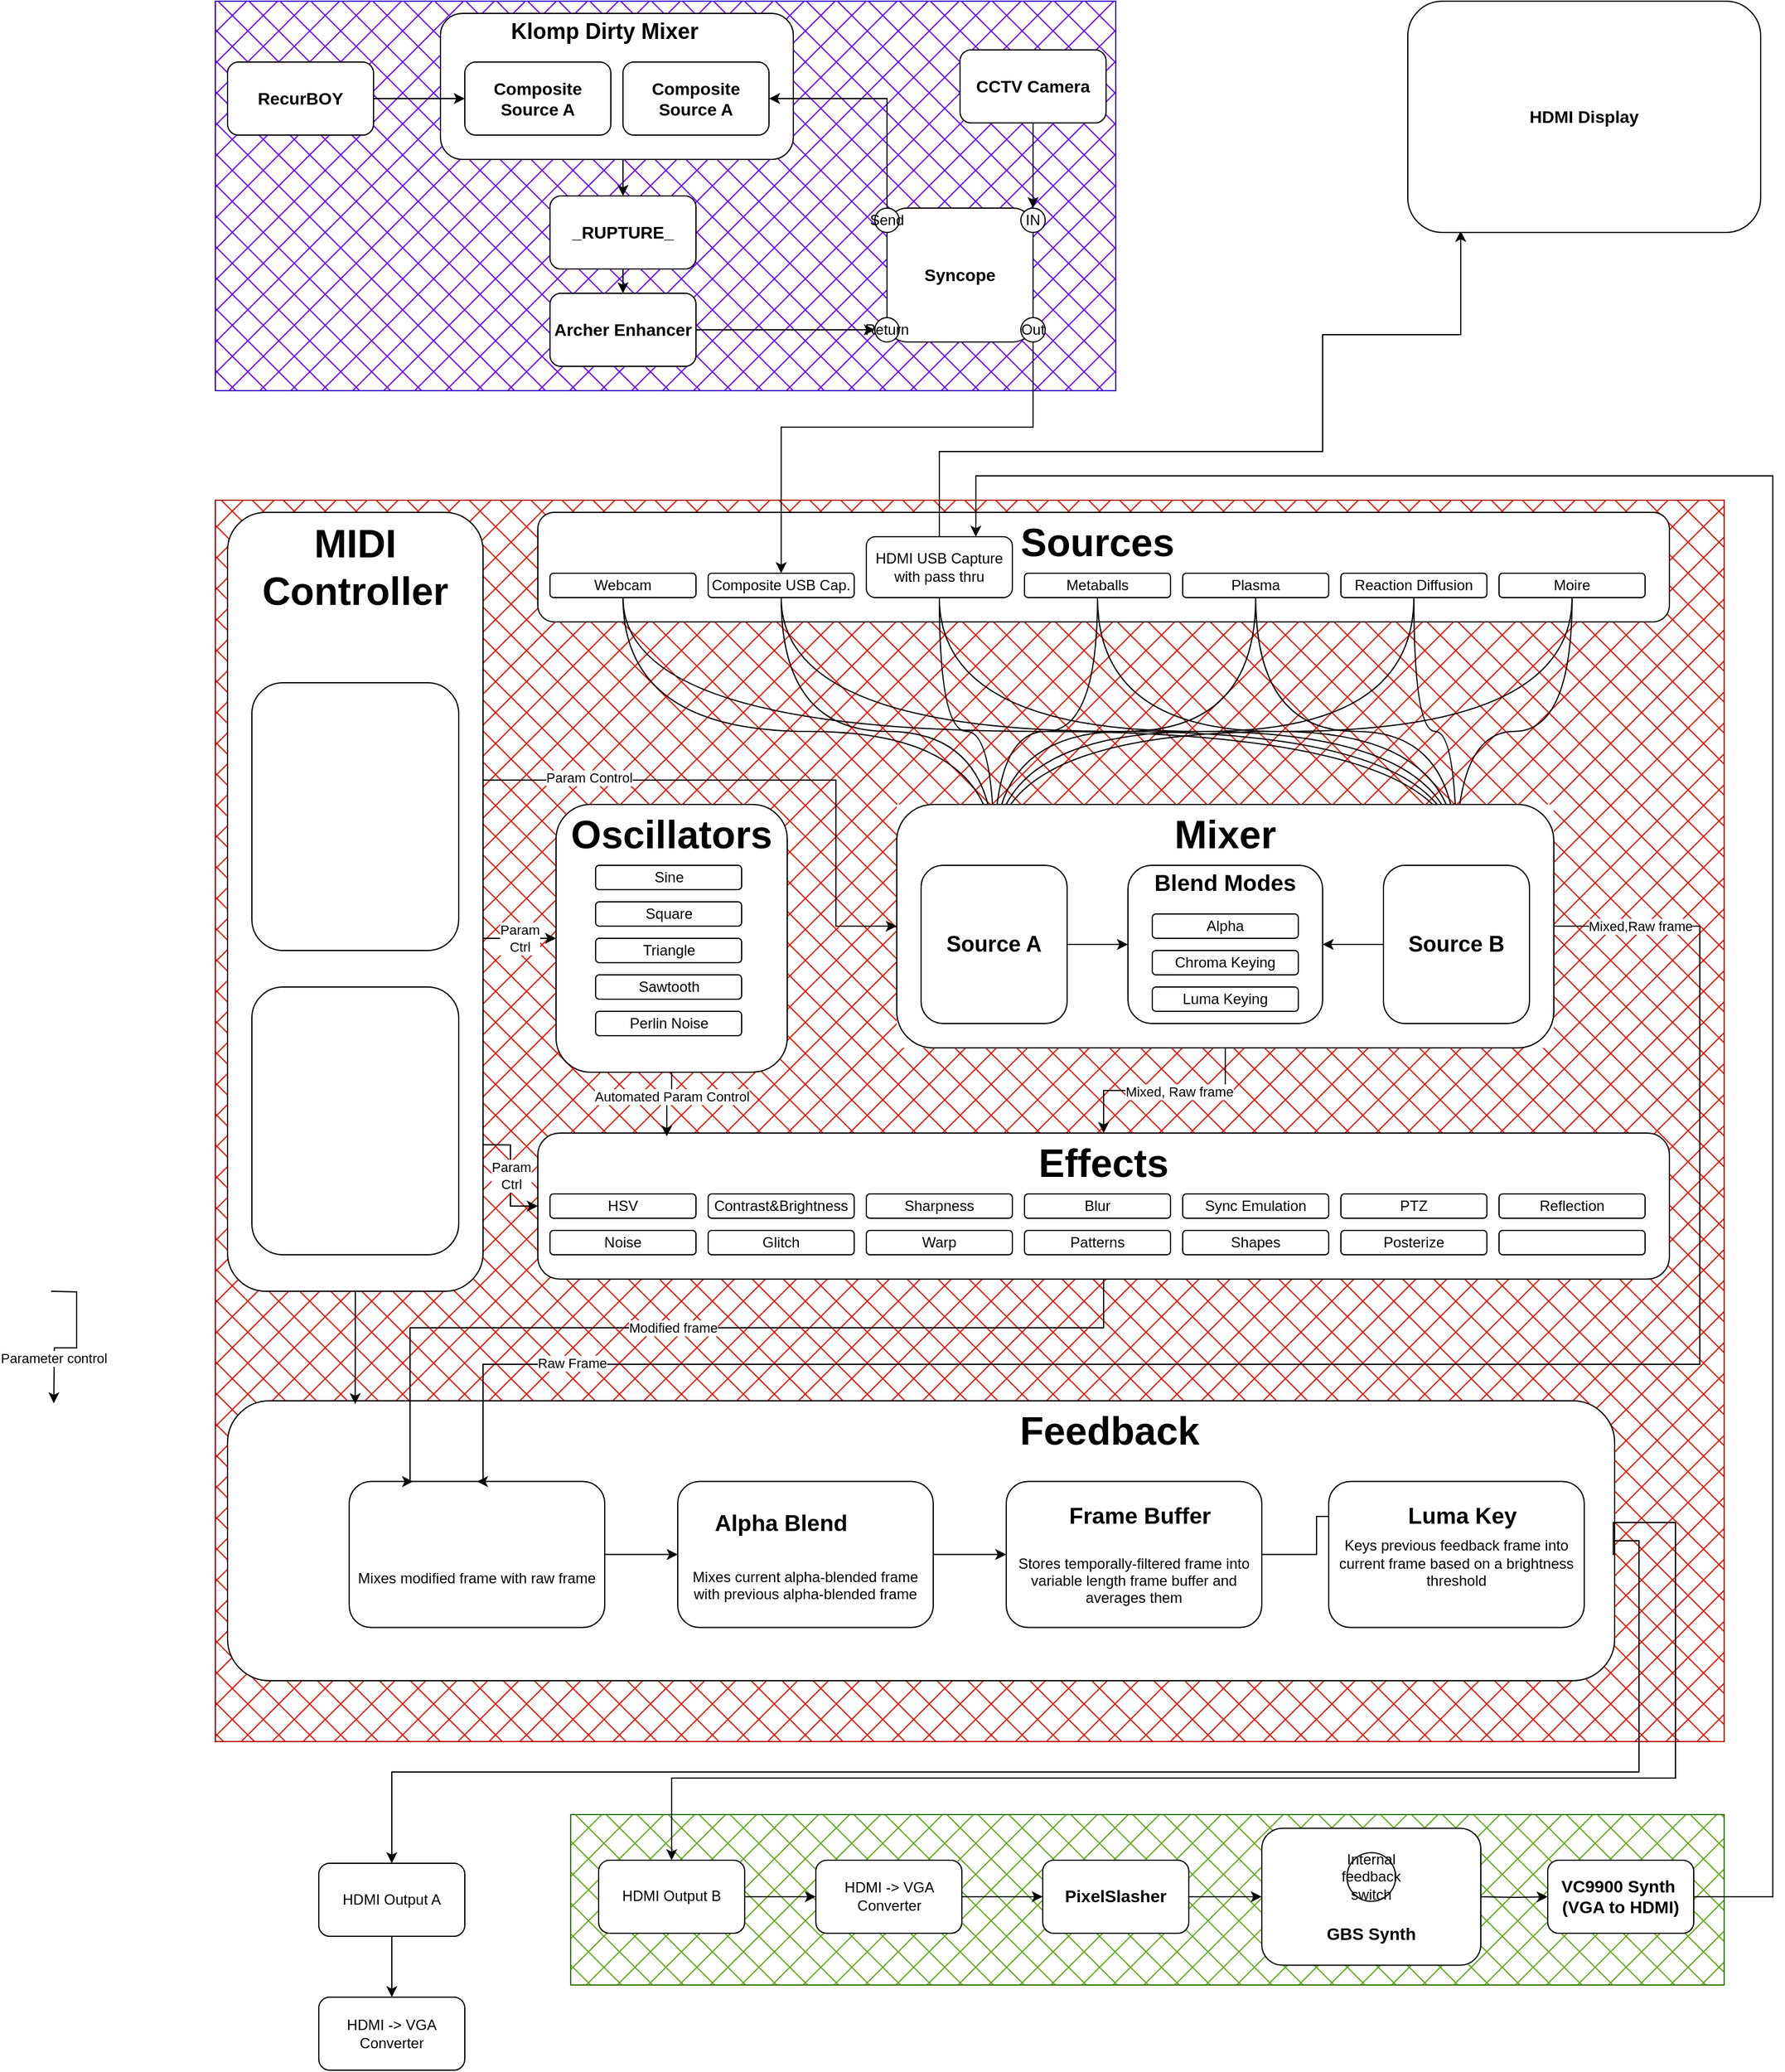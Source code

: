 <mxfile version="28.2.5" pages="3">
  <diagram name="Page-1" id="9PKbU9d-w66VoaccJriG">
    <mxGraphModel dx="-3977" dy="1810" grid="1" gridSize="10" guides="1" tooltips="1" connect="1" arrows="1" fold="1" page="1" pageScale="1" pageWidth="850" pageHeight="1100" math="0" shadow="0">
      <root>
        <mxCell id="0" />
        <mxCell id="1" parent="0" />
        <mxCell id="kAF0l4YlWFacwhJHd3Re-644" value="" style="rounded=0;whiteSpace=wrap;html=1;fillColor=#60a917;strokeColor=#2D7600;fillStyle=cross-hatch;fontColor=#ffffff;" parent="1" vertex="1">
          <mxGeometry x="5692" y="680" width="948" height="140" as="geometry" />
        </mxCell>
        <mxCell id="kAF0l4YlWFacwhJHd3Re-483" value="&lt;h3&gt;&lt;br&gt;&lt;/h3&gt;&lt;h3&gt;&lt;br&gt;&lt;/h3&gt;&lt;h3&gt;GBS Synth&lt;/h3&gt;" style="rounded=1;whiteSpace=wrap;html=1;" parent="1" vertex="1">
          <mxGeometry x="6260" y="691.22" width="180" height="112.52" as="geometry" />
        </mxCell>
        <mxCell id="kAF0l4YlWFacwhJHd3Re-484" value="" style="rounded=0;whiteSpace=wrap;html=1;fillColor=#e51400;fontColor=#ffffff;strokeColor=#B20000;fillStyle=cross-hatch;" parent="1" vertex="1">
          <mxGeometry x="5400" y="-400" width="1240" height="1020" as="geometry" />
        </mxCell>
        <mxCell id="kAF0l4YlWFacwhJHd3Re-485" value="&lt;h1&gt;&lt;br&gt;&lt;/h1&gt;" style="rounded=1;whiteSpace=wrap;html=1;" parent="1" vertex="1">
          <mxGeometry x="5665" y="-390" width="930" height="90" as="geometry" />
        </mxCell>
        <mxCell id="kAF0l4YlWFacwhJHd3Re-486" style="edgeStyle=orthogonalEdgeStyle;rounded=0;orthogonalLoop=1;jettySize=auto;html=1;exitX=0.5;exitY=1;exitDx=0;exitDy=0;entryX=0.5;entryY=0;entryDx=0;entryDy=0;curved=1;" parent="1" source="kAF0l4YlWFacwhJHd3Re-488" target="kAF0l4YlWFacwhJHd3Re-553" edge="1">
          <mxGeometry relative="1" as="geometry" />
        </mxCell>
        <mxCell id="kAF0l4YlWFacwhJHd3Re-487" style="edgeStyle=orthogonalEdgeStyle;rounded=0;orthogonalLoop=1;jettySize=auto;html=1;exitX=0.5;exitY=1;exitDx=0;exitDy=0;entryX=0.5;entryY=0;entryDx=0;entryDy=0;curved=1;" parent="1" source="kAF0l4YlWFacwhJHd3Re-488" target="kAF0l4YlWFacwhJHd3Re-555" edge="1">
          <mxGeometry relative="1" as="geometry" />
        </mxCell>
        <mxCell id="kAF0l4YlWFacwhJHd3Re-488" value="Webcam" style="rounded=1;whiteSpace=wrap;html=1;" parent="1" vertex="1">
          <mxGeometry x="5675" y="-340" width="120" height="20" as="geometry" />
        </mxCell>
        <mxCell id="kAF0l4YlWFacwhJHd3Re-489" style="edgeStyle=orthogonalEdgeStyle;rounded=0;orthogonalLoop=1;jettySize=auto;html=1;exitX=0.5;exitY=1;exitDx=0;exitDy=0;curved=1;entryX=0.5;entryY=0;entryDx=0;entryDy=0;" parent="1" source="kAF0l4YlWFacwhJHd3Re-492" target="kAF0l4YlWFacwhJHd3Re-553" edge="1">
          <mxGeometry relative="1" as="geometry">
            <mxPoint x="5940" y="-110" as="targetPoint" />
          </mxGeometry>
        </mxCell>
        <mxCell id="kAF0l4YlWFacwhJHd3Re-490" style="edgeStyle=orthogonalEdgeStyle;rounded=0;orthogonalLoop=1;jettySize=auto;html=1;exitX=0.5;exitY=1;exitDx=0;exitDy=0;curved=1;entryX=0.5;entryY=0;entryDx=0;entryDy=0;" parent="1" source="kAF0l4YlWFacwhJHd3Re-492" target="kAF0l4YlWFacwhJHd3Re-555" edge="1">
          <mxGeometry relative="1" as="geometry">
            <mxPoint x="6320" y="-110" as="targetPoint" />
          </mxGeometry>
        </mxCell>
        <mxCell id="kAF0l4YlWFacwhJHd3Re-491" style="edgeStyle=orthogonalEdgeStyle;rounded=0;orthogonalLoop=1;jettySize=auto;html=1;exitX=0.5;exitY=0;exitDx=0;exitDy=0;entryX=0.15;entryY=0.993;entryDx=0;entryDy=0;entryPerimeter=0;" parent="1" source="kAF0l4YlWFacwhJHd3Re-492" target="kAF0l4YlWFacwhJHd3Re-643" edge="1">
          <mxGeometry relative="1" as="geometry">
            <mxPoint x="6310" y="-620" as="targetPoint" />
            <Array as="points">
              <mxPoint x="5995" y="-440" />
              <mxPoint x="6310" y="-440" />
              <mxPoint x="6310" y="-536" />
            </Array>
          </mxGeometry>
        </mxCell>
        <mxCell id="kAF0l4YlWFacwhJHd3Re-492" value="HDMI USB Capture with pass thru" style="rounded=1;whiteSpace=wrap;html=1;" parent="1" vertex="1">
          <mxGeometry x="5935" y="-370" width="120" height="50" as="geometry" />
        </mxCell>
        <mxCell id="kAF0l4YlWFacwhJHd3Re-493" style="edgeStyle=orthogonalEdgeStyle;rounded=0;orthogonalLoop=1;jettySize=auto;html=1;exitX=0.5;exitY=1;exitDx=0;exitDy=0;entryX=0.5;entryY=0;entryDx=0;entryDy=0;curved=1;" parent="1" source="kAF0l4YlWFacwhJHd3Re-495" target="kAF0l4YlWFacwhJHd3Re-553" edge="1">
          <mxGeometry relative="1" as="geometry" />
        </mxCell>
        <mxCell id="kAF0l4YlWFacwhJHd3Re-494" style="edgeStyle=orthogonalEdgeStyle;rounded=0;orthogonalLoop=1;jettySize=auto;html=1;exitX=0.5;exitY=1;exitDx=0;exitDy=0;entryX=0.5;entryY=0;entryDx=0;entryDy=0;curved=1;" parent="1" source="kAF0l4YlWFacwhJHd3Re-495" target="kAF0l4YlWFacwhJHd3Re-555" edge="1">
          <mxGeometry relative="1" as="geometry" />
        </mxCell>
        <mxCell id="kAF0l4YlWFacwhJHd3Re-495" value="Composite USB Cap." style="rounded=1;whiteSpace=wrap;html=1;" parent="1" vertex="1">
          <mxGeometry x="5805" y="-340" width="120" height="20" as="geometry" />
        </mxCell>
        <mxCell id="kAF0l4YlWFacwhJHd3Re-496" style="edgeStyle=orthogonalEdgeStyle;rounded=0;orthogonalLoop=1;jettySize=auto;html=1;exitX=0.5;exitY=1;exitDx=0;exitDy=0;curved=1;entryX=0.5;entryY=0;entryDx=0;entryDy=0;" parent="1" source="kAF0l4YlWFacwhJHd3Re-498" target="kAF0l4YlWFacwhJHd3Re-553" edge="1">
          <mxGeometry relative="1" as="geometry">
            <mxPoint x="5940" y="-110" as="targetPoint" />
          </mxGeometry>
        </mxCell>
        <mxCell id="kAF0l4YlWFacwhJHd3Re-497" style="edgeStyle=orthogonalEdgeStyle;rounded=0;orthogonalLoop=1;jettySize=auto;html=1;exitX=0.5;exitY=1;exitDx=0;exitDy=0;entryX=0.5;entryY=0;entryDx=0;entryDy=0;curved=1;" parent="1" source="kAF0l4YlWFacwhJHd3Re-498" target="kAF0l4YlWFacwhJHd3Re-555" edge="1">
          <mxGeometry relative="1" as="geometry" />
        </mxCell>
        <mxCell id="kAF0l4YlWFacwhJHd3Re-498" value="Metaballs" style="rounded=1;whiteSpace=wrap;html=1;" parent="1" vertex="1">
          <mxGeometry x="6065" y="-340" width="120" height="20" as="geometry" />
        </mxCell>
        <mxCell id="kAF0l4YlWFacwhJHd3Re-499" style="edgeStyle=orthogonalEdgeStyle;rounded=0;orthogonalLoop=1;jettySize=auto;html=1;exitX=0.5;exitY=1;exitDx=0;exitDy=0;entryX=0.5;entryY=0;entryDx=0;entryDy=0;curved=1;" parent="1" source="kAF0l4YlWFacwhJHd3Re-501" target="kAF0l4YlWFacwhJHd3Re-553" edge="1">
          <mxGeometry relative="1" as="geometry">
            <mxPoint x="5940" y="-100" as="targetPoint" />
          </mxGeometry>
        </mxCell>
        <mxCell id="kAF0l4YlWFacwhJHd3Re-500" style="edgeStyle=orthogonalEdgeStyle;rounded=0;orthogonalLoop=1;jettySize=auto;html=1;exitX=0.5;exitY=1;exitDx=0;exitDy=0;entryX=0.5;entryY=0;entryDx=0;entryDy=0;curved=1;" parent="1" source="kAF0l4YlWFacwhJHd3Re-501" target="kAF0l4YlWFacwhJHd3Re-555" edge="1">
          <mxGeometry relative="1" as="geometry" />
        </mxCell>
        <mxCell id="kAF0l4YlWFacwhJHd3Re-501" value="Plasma" style="rounded=1;whiteSpace=wrap;html=1;" parent="1" vertex="1">
          <mxGeometry x="6195" y="-340" width="120" height="20" as="geometry" />
        </mxCell>
        <mxCell id="kAF0l4YlWFacwhJHd3Re-502" style="edgeStyle=orthogonalEdgeStyle;rounded=0;orthogonalLoop=1;jettySize=auto;html=1;exitX=0.5;exitY=1;exitDx=0;exitDy=0;entryX=0.5;entryY=0;entryDx=0;entryDy=0;curved=1;" parent="1" source="kAF0l4YlWFacwhJHd3Re-504" target="kAF0l4YlWFacwhJHd3Re-553" edge="1">
          <mxGeometry relative="1" as="geometry" />
        </mxCell>
        <mxCell id="kAF0l4YlWFacwhJHd3Re-503" style="edgeStyle=orthogonalEdgeStyle;rounded=0;orthogonalLoop=1;jettySize=auto;html=1;exitX=0.5;exitY=1;exitDx=0;exitDy=0;curved=1;" parent="1" source="kAF0l4YlWFacwhJHd3Re-504" target="kAF0l4YlWFacwhJHd3Re-555" edge="1">
          <mxGeometry relative="1" as="geometry" />
        </mxCell>
        <mxCell id="kAF0l4YlWFacwhJHd3Re-504" value="Reaction Diffusion" style="rounded=1;whiteSpace=wrap;html=1;" parent="1" vertex="1">
          <mxGeometry x="6325" y="-340" width="120" height="20" as="geometry" />
        </mxCell>
        <mxCell id="kAF0l4YlWFacwhJHd3Re-505" style="edgeStyle=orthogonalEdgeStyle;rounded=0;orthogonalLoop=1;jettySize=auto;html=1;exitX=0.5;exitY=1;exitDx=0;exitDy=0;curved=1;entryX=0.5;entryY=0;entryDx=0;entryDy=0;" parent="1" source="kAF0l4YlWFacwhJHd3Re-507" target="kAF0l4YlWFacwhJHd3Re-553" edge="1">
          <mxGeometry relative="1" as="geometry">
            <mxPoint x="5940" y="-110" as="targetPoint" />
          </mxGeometry>
        </mxCell>
        <mxCell id="kAF0l4YlWFacwhJHd3Re-506" style="edgeStyle=orthogonalEdgeStyle;rounded=0;orthogonalLoop=1;jettySize=auto;html=1;exitX=0.5;exitY=1;exitDx=0;exitDy=0;entryX=0.5;entryY=0;entryDx=0;entryDy=0;curved=1;" parent="1" source="kAF0l4YlWFacwhJHd3Re-507" target="kAF0l4YlWFacwhJHd3Re-555" edge="1">
          <mxGeometry relative="1" as="geometry" />
        </mxCell>
        <mxCell id="kAF0l4YlWFacwhJHd3Re-507" value="Moire" style="rounded=1;whiteSpace=wrap;html=1;" parent="1" vertex="1">
          <mxGeometry x="6455" y="-340" width="120" height="20" as="geometry" />
        </mxCell>
        <mxCell id="kAF0l4YlWFacwhJHd3Re-508" value="&lt;h1&gt;Sources&lt;/h1&gt;" style="text;html=1;align=center;verticalAlign=middle;whiteSpace=wrap;rounded=0;fontSize=16;" parent="1" vertex="1">
          <mxGeometry x="6075" y="-380" width="100" height="30" as="geometry" />
        </mxCell>
        <mxCell id="kAF0l4YlWFacwhJHd3Re-509" value="&lt;h1&gt;&lt;br&gt;&lt;/h1&gt;" style="rounded=1;whiteSpace=wrap;html=1;" parent="1" vertex="1">
          <mxGeometry x="5665" y="120" width="930" height="120" as="geometry" />
        </mxCell>
        <mxCell id="kAF0l4YlWFacwhJHd3Re-510" value="HSV" style="rounded=1;whiteSpace=wrap;html=1;" parent="1" vertex="1">
          <mxGeometry x="5675" y="170" width="120" height="20" as="geometry" />
        </mxCell>
        <mxCell id="kAF0l4YlWFacwhJHd3Re-511" value="Contrast&amp;amp;Brightness" style="rounded=1;whiteSpace=wrap;html=1;" parent="1" vertex="1">
          <mxGeometry x="5805" y="170" width="120" height="20" as="geometry" />
        </mxCell>
        <mxCell id="kAF0l4YlWFacwhJHd3Re-512" value="Sharpness" style="rounded=1;whiteSpace=wrap;html=1;" parent="1" vertex="1">
          <mxGeometry x="5935" y="170" width="120" height="20" as="geometry" />
        </mxCell>
        <mxCell id="kAF0l4YlWFacwhJHd3Re-513" value="Blur" style="rounded=1;whiteSpace=wrap;html=1;" parent="1" vertex="1">
          <mxGeometry x="6065" y="170" width="120" height="20" as="geometry" />
        </mxCell>
        <mxCell id="kAF0l4YlWFacwhJHd3Re-514" value="Sync Emulation" style="rounded=1;whiteSpace=wrap;html=1;" parent="1" vertex="1">
          <mxGeometry x="6195" y="170" width="120" height="20" as="geometry" />
        </mxCell>
        <mxCell id="kAF0l4YlWFacwhJHd3Re-515" value="PTZ" style="rounded=1;whiteSpace=wrap;html=1;" parent="1" vertex="1">
          <mxGeometry x="6325" y="170" width="120" height="20" as="geometry" />
        </mxCell>
        <mxCell id="kAF0l4YlWFacwhJHd3Re-516" value="Reflection" style="rounded=1;whiteSpace=wrap;html=1;" parent="1" vertex="1">
          <mxGeometry x="6455" y="170" width="120" height="20" as="geometry" />
        </mxCell>
        <mxCell id="kAF0l4YlWFacwhJHd3Re-517" value="&lt;h1&gt;Effects&lt;/h1&gt;" style="text;html=1;align=center;verticalAlign=middle;whiteSpace=wrap;rounded=0;fontSize=16;" parent="1" vertex="1">
          <mxGeometry x="6080" y="130" width="100" height="30" as="geometry" />
        </mxCell>
        <mxCell id="kAF0l4YlWFacwhJHd3Re-518" value="Noise" style="rounded=1;whiteSpace=wrap;html=1;" parent="1" vertex="1">
          <mxGeometry x="5675" y="200" width="120" height="20" as="geometry" />
        </mxCell>
        <mxCell id="kAF0l4YlWFacwhJHd3Re-519" value="Glitch" style="rounded=1;whiteSpace=wrap;html=1;" parent="1" vertex="1">
          <mxGeometry x="5805" y="200" width="120" height="20" as="geometry" />
        </mxCell>
        <mxCell id="kAF0l4YlWFacwhJHd3Re-520" value="Warp" style="rounded=1;whiteSpace=wrap;html=1;" parent="1" vertex="1">
          <mxGeometry x="5935" y="200" width="120" height="20" as="geometry" />
        </mxCell>
        <mxCell id="kAF0l4YlWFacwhJHd3Re-521" value="Patterns" style="rounded=1;whiteSpace=wrap;html=1;" parent="1" vertex="1">
          <mxGeometry x="6065" y="200" width="120" height="20" as="geometry" />
        </mxCell>
        <mxCell id="kAF0l4YlWFacwhJHd3Re-522" value="Shapes" style="rounded=1;whiteSpace=wrap;html=1;" parent="1" vertex="1">
          <mxGeometry x="6195" y="200" width="120" height="20" as="geometry" />
        </mxCell>
        <mxCell id="kAF0l4YlWFacwhJHd3Re-523" value="Posterize" style="rounded=1;whiteSpace=wrap;html=1;" parent="1" vertex="1">
          <mxGeometry x="6325" y="200" width="120" height="20" as="geometry" />
        </mxCell>
        <mxCell id="kAF0l4YlWFacwhJHd3Re-524" value="" style="rounded=1;whiteSpace=wrap;html=1;" parent="1" vertex="1">
          <mxGeometry x="6455" y="200" width="120" height="20" as="geometry" />
        </mxCell>
        <mxCell id="kAF0l4YlWFacwhJHd3Re-525" style="edgeStyle=orthogonalEdgeStyle;rounded=0;orthogonalLoop=1;jettySize=auto;html=1;exitX=0.5;exitY=1;exitDx=0;exitDy=0;entryX=0.5;entryY=0;entryDx=0;entryDy=0;" parent="1" source="kAF0l4YlWFacwhJHd3Re-550" target="kAF0l4YlWFacwhJHd3Re-509" edge="1">
          <mxGeometry relative="1" as="geometry">
            <mxPoint x="6110" y="100" as="targetPoint" />
          </mxGeometry>
        </mxCell>
        <mxCell id="kAF0l4YlWFacwhJHd3Re-526" value="Mixed, Raw frame" style="edgeLabel;html=1;align=center;verticalAlign=middle;resizable=0;points=[];" parent="kAF0l4YlWFacwhJHd3Re-525" vertex="1" connectable="0">
          <mxGeometry x="-0.136" y="1" relative="1" as="geometry">
            <mxPoint as="offset" />
          </mxGeometry>
        </mxCell>
        <mxCell id="kAF0l4YlWFacwhJHd3Re-527" style="edgeStyle=orthogonalEdgeStyle;rounded=0;orthogonalLoop=1;jettySize=auto;html=1;exitX=1;exitY=0.812;exitDx=0;exitDy=0;entryX=0;entryY=0.5;entryDx=0;entryDy=0;exitPerimeter=0;" parent="1" source="kAF0l4YlWFacwhJHd3Re-535" target="kAF0l4YlWFacwhJHd3Re-509" edge="1">
          <mxGeometry relative="1" as="geometry" />
        </mxCell>
        <mxCell id="kAF0l4YlWFacwhJHd3Re-528" value="Param&lt;div&gt;Ctrl&lt;/div&gt;" style="edgeLabel;html=1;align=center;verticalAlign=middle;resizable=0;points=[];" parent="kAF0l4YlWFacwhJHd3Re-527" vertex="1" connectable="0">
          <mxGeometry x="-0.13" relative="1" as="geometry">
            <mxPoint y="6" as="offset" />
          </mxGeometry>
        </mxCell>
        <mxCell id="kAF0l4YlWFacwhJHd3Re-529" style="edgeStyle=orthogonalEdgeStyle;rounded=0;orthogonalLoop=1;jettySize=auto;html=1;exitX=1;exitY=0.25;exitDx=0;exitDy=0;entryX=0;entryY=0.5;entryDx=0;entryDy=0;" parent="1" source="kAF0l4YlWFacwhJHd3Re-535" target="kAF0l4YlWFacwhJHd3Re-550" edge="1">
          <mxGeometry relative="1" as="geometry">
            <Array as="points">
              <mxPoint x="5560" y="-170" />
              <mxPoint x="5910" y="-170" />
              <mxPoint x="5910" y="-50" />
            </Array>
          </mxGeometry>
        </mxCell>
        <mxCell id="kAF0l4YlWFacwhJHd3Re-530" value="Param Control" style="edgeLabel;html=1;align=center;verticalAlign=middle;resizable=0;points=[];" parent="kAF0l4YlWFacwhJHd3Re-529" vertex="1" connectable="0">
          <mxGeometry x="-0.167" y="2" relative="1" as="geometry">
            <mxPoint as="offset" />
          </mxGeometry>
        </mxCell>
        <mxCell id="kAF0l4YlWFacwhJHd3Re-531" style="edgeStyle=orthogonalEdgeStyle;rounded=0;orthogonalLoop=1;jettySize=auto;html=1;exitX=1;exitY=0.5;exitDx=0;exitDy=0;" parent="1" source="kAF0l4YlWFacwhJHd3Re-535" target="kAF0l4YlWFacwhJHd3Re-542" edge="1">
          <mxGeometry relative="1" as="geometry">
            <Array as="points">
              <mxPoint x="5620" y="-40" />
            </Array>
          </mxGeometry>
        </mxCell>
        <mxCell id="kAF0l4YlWFacwhJHd3Re-532" value="Param&lt;div&gt;Ctrl&lt;/div&gt;" style="edgeLabel;html=1;align=center;verticalAlign=middle;resizable=0;points=[];" parent="kAF0l4YlWFacwhJHd3Re-531" vertex="1" connectable="0">
          <mxGeometry x="0.094" relative="1" as="geometry">
            <mxPoint x="11" as="offset" />
          </mxGeometry>
        </mxCell>
        <mxCell id="kAF0l4YlWFacwhJHd3Re-533" style="edgeStyle=orthogonalEdgeStyle;rounded=0;orthogonalLoop=1;jettySize=auto;html=1;exitX=0.5;exitY=1;exitDx=0;exitDy=0;entryX=0.094;entryY=0.009;entryDx=0;entryDy=0;entryPerimeter=0;" parent="1" edge="1">
          <mxGeometry relative="1" as="geometry">
            <mxPoint x="5267.16" y="342.07" as="targetPoint" />
            <mxPoint x="5265" y="250" as="sourcePoint" />
          </mxGeometry>
        </mxCell>
        <mxCell id="kAF0l4YlWFacwhJHd3Re-534" value="Parameter control" style="edgeLabel;html=1;align=center;verticalAlign=middle;resizable=0;points=[];" parent="kAF0l4YlWFacwhJHd3Re-533" vertex="1" connectable="0">
          <mxGeometry x="0.434" y="-1" relative="1" as="geometry">
            <mxPoint as="offset" />
          </mxGeometry>
        </mxCell>
        <mxCell id="kAF0l4YlWFacwhJHd3Re-535" value="" style="rounded=1;whiteSpace=wrap;html=1;" parent="1" vertex="1">
          <mxGeometry x="5410" y="-390" width="210" height="640" as="geometry" />
        </mxCell>
        <mxCell id="kAF0l4YlWFacwhJHd3Re-536" value="&lt;h1&gt;MIDI Controller&lt;/h1&gt;" style="text;html=1;align=center;verticalAlign=middle;whiteSpace=wrap;rounded=0;fontSize=16;" parent="1" vertex="1">
          <mxGeometry x="5465" y="-360" width="100" height="30" as="geometry" />
        </mxCell>
        <mxCell id="kAF0l4YlWFacwhJHd3Re-537" value="" style="rounded=1;whiteSpace=wrap;html=1;" parent="1" vertex="1">
          <mxGeometry x="5430" y="-250" width="170" height="220" as="geometry" />
        </mxCell>
        <mxCell id="kAF0l4YlWFacwhJHd3Re-538" value="" style="rounded=1;whiteSpace=wrap;html=1;" parent="1" vertex="1">
          <mxGeometry x="5430" width="170" height="220" as="geometry" />
        </mxCell>
        <mxCell id="kAF0l4YlWFacwhJHd3Re-539" style="edgeStyle=orthogonalEdgeStyle;rounded=0;orthogonalLoop=1;jettySize=auto;html=1;exitX=0.5;exitY=1;exitDx=0;exitDy=0;entryX=0.114;entryY=0.023;entryDx=0;entryDy=0;entryPerimeter=0;" parent="1" source="kAF0l4YlWFacwhJHd3Re-542" target="kAF0l4YlWFacwhJHd3Re-509" edge="1">
          <mxGeometry relative="1" as="geometry" />
        </mxCell>
        <mxCell id="kAF0l4YlWFacwhJHd3Re-540" value="Automated Param Control" style="edgeLabel;html=1;align=center;verticalAlign=middle;resizable=0;points=[];" parent="kAF0l4YlWFacwhJHd3Re-539" vertex="1" connectable="0">
          <mxGeometry x="0.192" y="4" relative="1" as="geometry">
            <mxPoint y="-10" as="offset" />
          </mxGeometry>
        </mxCell>
        <mxCell id="kAF0l4YlWFacwhJHd3Re-541" value="" style="group" parent="1" vertex="1" connectable="0">
          <mxGeometry x="5680" y="-150" width="190" height="220" as="geometry" />
        </mxCell>
        <mxCell id="kAF0l4YlWFacwhJHd3Re-542" value="" style="rounded=1;whiteSpace=wrap;html=1;" parent="kAF0l4YlWFacwhJHd3Re-541" vertex="1">
          <mxGeometry width="190" height="220" as="geometry" />
        </mxCell>
        <mxCell id="kAF0l4YlWFacwhJHd3Re-543" value="Sine" style="rounded=1;whiteSpace=wrap;html=1;" parent="kAF0l4YlWFacwhJHd3Re-541" vertex="1">
          <mxGeometry x="32.5" y="50" width="120" height="20" as="geometry" />
        </mxCell>
        <mxCell id="kAF0l4YlWFacwhJHd3Re-544" value="Square" style="rounded=1;whiteSpace=wrap;html=1;" parent="kAF0l4YlWFacwhJHd3Re-541" vertex="1">
          <mxGeometry x="32.5" y="80" width="120" height="20" as="geometry" />
        </mxCell>
        <mxCell id="kAF0l4YlWFacwhJHd3Re-545" value="Triangle" style="rounded=1;whiteSpace=wrap;html=1;" parent="kAF0l4YlWFacwhJHd3Re-541" vertex="1">
          <mxGeometry x="32.5" y="110" width="120" height="20" as="geometry" />
        </mxCell>
        <mxCell id="kAF0l4YlWFacwhJHd3Re-546" value="Sawtooth" style="rounded=1;whiteSpace=wrap;html=1;" parent="kAF0l4YlWFacwhJHd3Re-541" vertex="1">
          <mxGeometry x="32.5" y="140" width="120" height="20" as="geometry" />
        </mxCell>
        <mxCell id="kAF0l4YlWFacwhJHd3Re-547" value="Perlin Noise" style="rounded=1;whiteSpace=wrap;html=1;" parent="kAF0l4YlWFacwhJHd3Re-541" vertex="1">
          <mxGeometry x="32.5" y="170" width="120" height="20" as="geometry" />
        </mxCell>
        <mxCell id="kAF0l4YlWFacwhJHd3Re-548" value="&lt;h1&gt;Oscillators&lt;/h1&gt;" style="text;html=1;align=center;verticalAlign=middle;whiteSpace=wrap;rounded=0;fontSize=16;" parent="kAF0l4YlWFacwhJHd3Re-541" vertex="1">
          <mxGeometry x="45" y="10" width="100" height="30" as="geometry" />
        </mxCell>
        <mxCell id="kAF0l4YlWFacwhJHd3Re-549" value="" style="group;fillColor=default;" parent="1" vertex="1" connectable="0">
          <mxGeometry x="5960" y="-150" width="540" height="200" as="geometry" />
        </mxCell>
        <mxCell id="kAF0l4YlWFacwhJHd3Re-550" value="" style="rounded=1;whiteSpace=wrap;html=1;fillColor=none;" parent="kAF0l4YlWFacwhJHd3Re-549" vertex="1">
          <mxGeometry width="540" height="200" as="geometry" />
        </mxCell>
        <mxCell id="kAF0l4YlWFacwhJHd3Re-551" value="&lt;span style=&quot;color: rgba(0, 0, 0, 0); font-family: monospace; font-size: 0px; text-align: start; text-wrap-mode: nowrap;&quot;&gt;Sl&lt;/span&gt;" style="rounded=1;whiteSpace=wrap;html=1;fillColor=none;" parent="kAF0l4YlWFacwhJHd3Re-549" vertex="1">
          <mxGeometry x="190" y="50" width="160" height="130" as="geometry" />
        </mxCell>
        <mxCell id="kAF0l4YlWFacwhJHd3Re-552" style="edgeStyle=orthogonalEdgeStyle;rounded=0;orthogonalLoop=1;jettySize=auto;html=1;exitX=1;exitY=0.5;exitDx=0;exitDy=0;entryX=0;entryY=0.5;entryDx=0;entryDy=0;" parent="kAF0l4YlWFacwhJHd3Re-549" source="kAF0l4YlWFacwhJHd3Re-553" target="kAF0l4YlWFacwhJHd3Re-551" edge="1">
          <mxGeometry relative="1" as="geometry" />
        </mxCell>
        <mxCell id="kAF0l4YlWFacwhJHd3Re-553" value="&lt;h2&gt;Source A&lt;/h2&gt;" style="rounded=1;whiteSpace=wrap;html=1;" parent="kAF0l4YlWFacwhJHd3Re-549" vertex="1">
          <mxGeometry x="20" y="50" width="120" height="130" as="geometry" />
        </mxCell>
        <mxCell id="kAF0l4YlWFacwhJHd3Re-554" style="edgeStyle=orthogonalEdgeStyle;rounded=0;orthogonalLoop=1;jettySize=auto;html=1;exitX=0;exitY=0.5;exitDx=0;exitDy=0;entryX=1;entryY=0.5;entryDx=0;entryDy=0;" parent="kAF0l4YlWFacwhJHd3Re-549" source="kAF0l4YlWFacwhJHd3Re-555" target="kAF0l4YlWFacwhJHd3Re-551" edge="1">
          <mxGeometry relative="1" as="geometry" />
        </mxCell>
        <mxCell id="kAF0l4YlWFacwhJHd3Re-555" value="&lt;h2&gt;Source B&lt;/h2&gt;" style="rounded=1;whiteSpace=wrap;html=1;" parent="kAF0l4YlWFacwhJHd3Re-549" vertex="1">
          <mxGeometry x="400" y="50" width="120" height="130" as="geometry" />
        </mxCell>
        <mxCell id="kAF0l4YlWFacwhJHd3Re-556" value="Alpha" style="rounded=1;whiteSpace=wrap;html=1;" parent="kAF0l4YlWFacwhJHd3Re-549" vertex="1">
          <mxGeometry x="210" y="90" width="120" height="20" as="geometry" />
        </mxCell>
        <mxCell id="kAF0l4YlWFacwhJHd3Re-557" value="Chroma Keying" style="rounded=1;whiteSpace=wrap;html=1;" parent="kAF0l4YlWFacwhJHd3Re-549" vertex="1">
          <mxGeometry x="210" y="120" width="120" height="20" as="geometry" />
        </mxCell>
        <mxCell id="kAF0l4YlWFacwhJHd3Re-558" value="Luma Keying" style="rounded=1;whiteSpace=wrap;html=1;" parent="kAF0l4YlWFacwhJHd3Re-549" vertex="1">
          <mxGeometry x="210" y="150" width="120" height="20" as="geometry" />
        </mxCell>
        <mxCell id="kAF0l4YlWFacwhJHd3Re-559" value="&lt;h3&gt;Blend Modes&lt;/h3&gt;" style="text;html=1;align=center;verticalAlign=middle;whiteSpace=wrap;rounded=0;fontSize=16;" parent="kAF0l4YlWFacwhJHd3Re-549" vertex="1">
          <mxGeometry x="210" y="50" width="120" height="30" as="geometry" />
        </mxCell>
        <mxCell id="kAF0l4YlWFacwhJHd3Re-560" value="&lt;h1&gt;Mixer&lt;/h1&gt;" style="text;html=1;align=center;verticalAlign=middle;whiteSpace=wrap;rounded=0;fontSize=16;" parent="kAF0l4YlWFacwhJHd3Re-549" vertex="1">
          <mxGeometry x="220" y="10" width="100" height="30" as="geometry" />
        </mxCell>
        <mxCell id="kAF0l4YlWFacwhJHd3Re-652" style="edgeStyle=orthogonalEdgeStyle;rounded=0;orthogonalLoop=1;jettySize=auto;html=1;exitX=1;exitY=0.5;exitDx=0;exitDy=0;entryX=0.5;entryY=0;entryDx=0;entryDy=0;" parent="1" source="kAF0l4YlWFacwhJHd3Re-561" target="kAF0l4YlWFacwhJHd3Re-647" edge="1">
          <mxGeometry relative="1" as="geometry" />
        </mxCell>
        <mxCell id="kAF0l4YlWFacwhJHd3Re-561" value="" style="rounded=1;whiteSpace=wrap;html=1;fillColor=default;" parent="1" vertex="1">
          <mxGeometry x="5410" y="340" width="1140" height="230" as="geometry" />
        </mxCell>
        <mxCell id="kAF0l4YlWFacwhJHd3Re-562" style="edgeStyle=orthogonalEdgeStyle;rounded=0;orthogonalLoop=1;jettySize=auto;html=1;exitX=1;exitY=0.5;exitDx=0;exitDy=0;entryX=0;entryY=0.5;entryDx=0;entryDy=0;" parent="1" source="kAF0l4YlWFacwhJHd3Re-563" target="kAF0l4YlWFacwhJHd3Re-565" edge="1">
          <mxGeometry relative="1" as="geometry" />
        </mxCell>
        <mxCell id="kAF0l4YlWFacwhJHd3Re-563" value="&lt;h2&gt;&lt;span style=&quot;background-color: transparent; color: light-dark(rgb(0, 0, 0), rgb(255, 255, 255)); font-size: 12px; font-weight: normal;&quot;&gt;&lt;br&gt;&lt;/span&gt;&lt;/h2&gt;&lt;h2&gt;&lt;span style=&quot;background-color: transparent; color: light-dark(rgb(0, 0, 0), rgb(255, 255, 255)); font-size: 12px; font-weight: normal;&quot;&gt;Mixes modified frame with raw frame&lt;/span&gt;&lt;/h2&gt;" style="rounded=1;whiteSpace=wrap;html=1;" parent="1" vertex="1">
          <mxGeometry x="5510" y="406.26" width="210" height="120" as="geometry" />
        </mxCell>
        <mxCell id="kAF0l4YlWFacwhJHd3Re-564" style="edgeStyle=orthogonalEdgeStyle;rounded=0;orthogonalLoop=1;jettySize=auto;html=1;exitX=1;exitY=0.5;exitDx=0;exitDy=0;entryX=0;entryY=0.5;entryDx=0;entryDy=0;" parent="1" source="kAF0l4YlWFacwhJHd3Re-565" target="kAF0l4YlWFacwhJHd3Re-569" edge="1">
          <mxGeometry relative="1" as="geometry" />
        </mxCell>
        <mxCell id="kAF0l4YlWFacwhJHd3Re-565" value="&lt;h2&gt;&lt;br&gt;&lt;/h2&gt;&lt;div&gt;Mixes current alpha-blended frame with previous alpha-blended frame&lt;/div&gt;" style="rounded=1;whiteSpace=wrap;html=1;" parent="1" vertex="1">
          <mxGeometry x="5780" y="406.26" width="210" height="120" as="geometry" />
        </mxCell>
        <mxCell id="kAF0l4YlWFacwhJHd3Re-566" value="&lt;h3&gt;Alpha Blend&lt;/h3&gt;" style="text;html=1;align=center;verticalAlign=middle;whiteSpace=wrap;rounded=0;fontSize=16;" parent="1" vertex="1">
          <mxGeometry x="5805" y="426.26" width="120" height="30" as="geometry" />
        </mxCell>
        <mxCell id="kAF0l4YlWFacwhJHd3Re-567" value="&lt;h3&gt;Temporal Filter&lt;/h3&gt;" style="text;html=1;align=center;verticalAlign=middle;whiteSpace=wrap;rounded=0;fontSize=16;" parent="1" vertex="1">
          <mxGeometry x="6060" y="420" width="150" height="30" as="geometry" />
        </mxCell>
        <mxCell id="kAF0l4YlWFacwhJHd3Re-568" style="edgeStyle=orthogonalEdgeStyle;rounded=0;orthogonalLoop=1;jettySize=auto;html=1;exitX=0.999;exitY=0.551;exitDx=0;exitDy=0;entryX=0.5;entryY=0;entryDx=0;entryDy=0;exitPerimeter=0;" parent="1" source="kAF0l4YlWFacwhJHd3Re-561" target="kAF0l4YlWFacwhJHd3Re-576" edge="1">
          <mxGeometry relative="1" as="geometry">
            <Array as="points">
              <mxPoint x="6549" y="440" />
              <mxPoint x="6600" y="440" />
              <mxPoint x="6600" y="650" />
              <mxPoint x="5775" y="650" />
            </Array>
          </mxGeometry>
        </mxCell>
        <mxCell id="Dp4KTiBQAYQZ5JijhFej-3" value="" style="edgeStyle=orthogonalEdgeStyle;rounded=0;orthogonalLoop=1;jettySize=auto;html=1;" edge="1" parent="1" source="kAF0l4YlWFacwhJHd3Re-569" target="Dp4KTiBQAYQZ5JijhFej-2">
          <mxGeometry relative="1" as="geometry" />
        </mxCell>
        <mxCell id="kAF0l4YlWFacwhJHd3Re-569" value="&lt;div&gt;&lt;br&gt;&lt;/div&gt;&lt;div&gt;&lt;br&gt;&lt;/div&gt;&lt;div&gt;&lt;br&gt;&lt;/div&gt;Stores temporally-filtered frame into variable length frame buffer and averages them" style="rounded=1;whiteSpace=wrap;html=1;" parent="1" vertex="1">
          <mxGeometry x="6050" y="406.26" width="210" height="120" as="geometry" />
        </mxCell>
        <mxCell id="kAF0l4YlWFacwhJHd3Re-570" value="&lt;h3&gt;Frame Buffer&lt;/h3&gt;" style="text;html=1;align=center;verticalAlign=middle;whiteSpace=wrap;rounded=0;fontSize=16;" parent="1" vertex="1">
          <mxGeometry x="6085" y="420" width="150" height="30" as="geometry" />
        </mxCell>
        <mxCell id="kAF0l4YlWFacwhJHd3Re-571" value="&lt;h1&gt;Feedback&lt;/h1&gt;" style="text;html=1;align=center;verticalAlign=middle;whiteSpace=wrap;rounded=0;fontSize=16;" parent="1" vertex="1">
          <mxGeometry x="6085" y="350" width="100" height="30" as="geometry" />
        </mxCell>
        <mxCell id="kAF0l4YlWFacwhJHd3Re-572" value="Mixed,Raw frame" style="edgeStyle=orthogonalEdgeStyle;rounded=0;orthogonalLoop=1;jettySize=auto;html=1;exitX=1;exitY=0.5;exitDx=0;exitDy=0;entryX=0.5;entryY=0;entryDx=0;entryDy=0;" parent="1" source="kAF0l4YlWFacwhJHd3Re-550" target="kAF0l4YlWFacwhJHd3Re-563" edge="1">
          <mxGeometry x="-0.91" relative="1" as="geometry">
            <Array as="points">
              <mxPoint x="6620" y="-50" />
              <mxPoint x="6620" y="310" />
              <mxPoint x="5620" y="310" />
              <mxPoint x="5620" y="406" />
            </Array>
            <mxPoint as="offset" />
          </mxGeometry>
        </mxCell>
        <mxCell id="kAF0l4YlWFacwhJHd3Re-573" value="Raw Frame" style="edgeLabel;html=1;align=center;verticalAlign=middle;resizable=0;points=[];" parent="kAF0l4YlWFacwhJHd3Re-572" vertex="1" connectable="0">
          <mxGeometry x="0.814" y="-1" relative="1" as="geometry">
            <mxPoint x="27" as="offset" />
          </mxGeometry>
        </mxCell>
        <mxCell id="kAF0l4YlWFacwhJHd3Re-575" style="edgeStyle=orthogonalEdgeStyle;rounded=0;orthogonalLoop=1;jettySize=auto;html=1;exitX=1;exitY=0.5;exitDx=0;exitDy=0;entryX=0;entryY=0.5;entryDx=0;entryDy=0;" parent="1" source="kAF0l4YlWFacwhJHd3Re-576" target="kAF0l4YlWFacwhJHd3Re-578" edge="1">
          <mxGeometry relative="1" as="geometry" />
        </mxCell>
        <mxCell id="kAF0l4YlWFacwhJHd3Re-576" value="HDMI Output B" style="rounded=1;whiteSpace=wrap;html=1;" parent="1" vertex="1">
          <mxGeometry x="5715" y="717.48" width="120" height="60" as="geometry" />
        </mxCell>
        <mxCell id="kAF0l4YlWFacwhJHd3Re-619" style="edgeStyle=orthogonalEdgeStyle;rounded=0;orthogonalLoop=1;jettySize=auto;html=1;exitX=1;exitY=0.5;exitDx=0;exitDy=0;entryX=0;entryY=0.5;entryDx=0;entryDy=0;" parent="1" source="kAF0l4YlWFacwhJHd3Re-645" target="kAF0l4YlWFacwhJHd3Re-483" edge="1">
          <mxGeometry relative="1" as="geometry" />
        </mxCell>
        <mxCell id="kAF0l4YlWFacwhJHd3Re-578" value="HDMI -&amp;gt; VGA Converter" style="rounded=1;whiteSpace=wrap;html=1;" parent="1" vertex="1">
          <mxGeometry x="5893.5" y="717.48" width="120" height="60" as="geometry" />
        </mxCell>
        <mxCell id="kAF0l4YlWFacwhJHd3Re-579" style="edgeStyle=orthogonalEdgeStyle;rounded=0;orthogonalLoop=1;jettySize=auto;html=1;exitX=1;exitY=0.5;exitDx=0;exitDy=0;entryX=0.75;entryY=0;entryDx=0;entryDy=0;" parent="1" source="kAF0l4YlWFacwhJHd3Re-580" target="kAF0l4YlWFacwhJHd3Re-492" edge="1">
          <mxGeometry relative="1" as="geometry">
            <Array as="points">
              <mxPoint x="6680" y="747" />
              <mxPoint x="6680" y="-420" />
              <mxPoint x="6025" y="-420" />
            </Array>
          </mxGeometry>
        </mxCell>
        <mxCell id="kAF0l4YlWFacwhJHd3Re-580" value="&lt;h3&gt;VC9900 Synth&amp;nbsp;&lt;br&gt;(VGA to HDMI)&lt;/h3&gt;" style="rounded=1;whiteSpace=wrap;html=1;" parent="1" vertex="1">
          <mxGeometry x="6495" y="717.48" width="120" height="60" as="geometry" />
        </mxCell>
        <mxCell id="kAF0l4YlWFacwhJHd3Re-581" style="edgeStyle=orthogonalEdgeStyle;rounded=0;orthogonalLoop=1;jettySize=auto;html=1;exitX=0.5;exitY=1;exitDx=0;exitDy=0;entryX=0.25;entryY=0;entryDx=0;entryDy=0;" parent="1" source="kAF0l4YlWFacwhJHd3Re-509" target="kAF0l4YlWFacwhJHd3Re-563" edge="1">
          <mxGeometry relative="1" as="geometry">
            <mxPoint x="6127.5" y="406.26" as="targetPoint" />
            <Array as="points">
              <mxPoint x="6130" y="280" />
              <mxPoint x="5560" y="280" />
              <mxPoint x="5560" y="406" />
            </Array>
          </mxGeometry>
        </mxCell>
        <mxCell id="kAF0l4YlWFacwhJHd3Re-582" value="Modified frame" style="edgeLabel;html=1;align=center;verticalAlign=middle;resizable=0;points=[];" parent="kAF0l4YlWFacwhJHd3Re-581" vertex="1" connectable="0">
          <mxGeometry x="0.161" y="3" relative="1" as="geometry">
            <mxPoint x="35" y="-3" as="offset" />
          </mxGeometry>
        </mxCell>
        <mxCell id="kAF0l4YlWFacwhJHd3Re-583" style="edgeStyle=orthogonalEdgeStyle;rounded=0;orthogonalLoop=1;jettySize=auto;html=1;exitX=1;exitY=0.5;exitDx=0;exitDy=0;entryX=0;entryY=0.5;entryDx=0;entryDy=0;" parent="1" target="kAF0l4YlWFacwhJHd3Re-580" edge="1">
          <mxGeometry relative="1" as="geometry">
            <mxPoint x="6440" y="747.48" as="sourcePoint" />
          </mxGeometry>
        </mxCell>
        <mxCell id="kAF0l4YlWFacwhJHd3Re-585" value="Internal feedback switch" style="ellipse;whiteSpace=wrap;html=1;aspect=fixed;" parent="1" vertex="1">
          <mxGeometry x="6330" y="711.22" width="40" height="40" as="geometry" />
        </mxCell>
        <mxCell id="kAF0l4YlWFacwhJHd3Re-599" style="edgeStyle=orthogonalEdgeStyle;rounded=0;orthogonalLoop=1;jettySize=auto;html=1;exitX=0;exitY=0.5;exitDx=0;exitDy=0;entryX=1;entryY=0.5;entryDx=0;entryDy=0;" parent="1" edge="1">
          <mxGeometry relative="1" as="geometry">
            <Array as="points">
              <mxPoint x="6090" y="937.48" />
              <mxPoint x="6090" y="877.48" />
            </Array>
            <mxPoint x="6040" y="877.48" as="targetPoint" />
          </mxGeometry>
        </mxCell>
        <mxCell id="kAF0l4YlWFacwhJHd3Re-603" style="edgeStyle=orthogonalEdgeStyle;rounded=0;orthogonalLoop=1;jettySize=auto;html=1;exitX=1;exitY=0;exitDx=0;exitDy=0;entryX=0;entryY=0.5;entryDx=0;entryDy=0;" parent="1" edge="1">
          <mxGeometry relative="1" as="geometry">
            <mxPoint x="6037.071" y="780.409" as="sourcePoint" />
          </mxGeometry>
        </mxCell>
        <mxCell id="kAF0l4YlWFacwhJHd3Re-621" value="" style="rounded=0;whiteSpace=wrap;html=1;fillColor=#6a00ff;strokeColor=#3700CC;fillStyle=cross-hatch;fontColor=#ffffff;" parent="1" vertex="1">
          <mxGeometry x="5400" y="-810" width="740" height="320" as="geometry" />
        </mxCell>
        <mxCell id="kAF0l4YlWFacwhJHd3Re-622" style="edgeStyle=orthogonalEdgeStyle;rounded=0;orthogonalLoop=1;jettySize=auto;html=1;exitX=0.5;exitY=1;exitDx=0;exitDy=0;entryX=0.5;entryY=0;entryDx=0;entryDy=0;" parent="1" target="kAF0l4YlWFacwhJHd3Re-630" edge="1">
          <mxGeometry relative="1" as="geometry">
            <mxPoint x="5730.0" y="-680" as="sourcePoint" />
          </mxGeometry>
        </mxCell>
        <mxCell id="kAF0l4YlWFacwhJHd3Re-623" value="" style="rounded=1;whiteSpace=wrap;html=1;" parent="1" vertex="1">
          <mxGeometry x="5585" y="-800" width="290" height="120" as="geometry" />
        </mxCell>
        <mxCell id="kAF0l4YlWFacwhJHd3Re-624" value="&lt;h3&gt;Composite Source A&lt;/h3&gt;" style="rounded=1;whiteSpace=wrap;html=1;" parent="1" vertex="1">
          <mxGeometry x="5605" y="-760" width="120" height="60" as="geometry" />
        </mxCell>
        <mxCell id="kAF0l4YlWFacwhJHd3Re-625" value="&lt;h3&gt;Composite Source A&lt;/h3&gt;" style="rounded=1;whiteSpace=wrap;html=1;" parent="1" vertex="1">
          <mxGeometry x="5735" y="-760" width="120" height="60" as="geometry" />
        </mxCell>
        <mxCell id="kAF0l4YlWFacwhJHd3Re-626" style="edgeStyle=orthogonalEdgeStyle;rounded=0;orthogonalLoop=1;jettySize=auto;html=1;exitX=1;exitY=0.5;exitDx=0;exitDy=0;entryX=0;entryY=0.5;entryDx=0;entryDy=0;" parent="1" source="kAF0l4YlWFacwhJHd3Re-627" target="kAF0l4YlWFacwhJHd3Re-624" edge="1">
          <mxGeometry relative="1" as="geometry" />
        </mxCell>
        <mxCell id="kAF0l4YlWFacwhJHd3Re-627" value="&lt;h3&gt;RecurBOY&lt;/h3&gt;" style="rounded=1;whiteSpace=wrap;html=1;" parent="1" vertex="1">
          <mxGeometry x="5410" y="-760" width="120" height="60" as="geometry" />
        </mxCell>
        <mxCell id="kAF0l4YlWFacwhJHd3Re-628" value="&lt;h2&gt;Klomp Dirty Mixer&lt;/h2&gt;" style="text;html=1;align=center;verticalAlign=middle;whiteSpace=wrap;rounded=0;" parent="1" vertex="1">
          <mxGeometry x="5585" y="-800" width="270" height="30" as="geometry" />
        </mxCell>
        <mxCell id="kAF0l4YlWFacwhJHd3Re-629" style="edgeStyle=orthogonalEdgeStyle;rounded=0;orthogonalLoop=1;jettySize=auto;html=1;exitX=0.5;exitY=1;exitDx=0;exitDy=0;entryX=0.5;entryY=0;entryDx=0;entryDy=0;" parent="1" source="kAF0l4YlWFacwhJHd3Re-630" target="kAF0l4YlWFacwhJHd3Re-632" edge="1">
          <mxGeometry relative="1" as="geometry" />
        </mxCell>
        <mxCell id="kAF0l4YlWFacwhJHd3Re-630" value="&lt;h3&gt;_RUPTURE_&lt;/h3&gt;" style="rounded=1;whiteSpace=wrap;html=1;" parent="1" vertex="1">
          <mxGeometry x="5675" y="-650" width="120" height="60" as="geometry" />
        </mxCell>
        <mxCell id="kAF0l4YlWFacwhJHd3Re-638" style="edgeStyle=orthogonalEdgeStyle;rounded=0;orthogonalLoop=1;jettySize=auto;html=1;exitX=1;exitY=0.5;exitDx=0;exitDy=0;entryX=0;entryY=0.5;entryDx=0;entryDy=0;" parent="1" source="kAF0l4YlWFacwhJHd3Re-632" target="kAF0l4YlWFacwhJHd3Re-637" edge="1">
          <mxGeometry relative="1" as="geometry" />
        </mxCell>
        <mxCell id="kAF0l4YlWFacwhJHd3Re-632" value="&lt;h3&gt;Archer Enhancer&lt;/h3&gt;" style="rounded=1;whiteSpace=wrap;html=1;" parent="1" vertex="1">
          <mxGeometry x="5675" y="-570" width="120" height="60" as="geometry" />
        </mxCell>
        <mxCell id="kAF0l4YlWFacwhJHd3Re-633" value="&lt;h3&gt;Syncope&lt;/h3&gt;" style="rounded=1;whiteSpace=wrap;html=1;" parent="1" vertex="1">
          <mxGeometry x="5952" y="-640" width="120" height="110" as="geometry" />
        </mxCell>
        <mxCell id="kAF0l4YlWFacwhJHd3Re-634" value="IN" style="ellipse;whiteSpace=wrap;html=1;aspect=fixed;" parent="1" vertex="1">
          <mxGeometry x="6062" y="-640" width="20" height="20" as="geometry" />
        </mxCell>
        <mxCell id="kAF0l4YlWFacwhJHd3Re-642" style="edgeStyle=orthogonalEdgeStyle;rounded=0;orthogonalLoop=1;jettySize=auto;html=1;exitX=0.5;exitY=1;exitDx=0;exitDy=0;entryX=0.5;entryY=0;entryDx=0;entryDy=0;" parent="1" source="kAF0l4YlWFacwhJHd3Re-635" target="kAF0l4YlWFacwhJHd3Re-495" edge="1">
          <mxGeometry relative="1" as="geometry">
            <Array as="points">
              <mxPoint x="6072" y="-460" />
              <mxPoint x="5865" y="-460" />
            </Array>
          </mxGeometry>
        </mxCell>
        <mxCell id="kAF0l4YlWFacwhJHd3Re-635" value="Out" style="ellipse;whiteSpace=wrap;html=1;aspect=fixed;" parent="1" vertex="1">
          <mxGeometry x="6062" y="-550" width="20" height="20" as="geometry" />
        </mxCell>
        <mxCell id="kAF0l4YlWFacwhJHd3Re-639" style="edgeStyle=orthogonalEdgeStyle;rounded=0;orthogonalLoop=1;jettySize=auto;html=1;exitX=0.5;exitY=0;exitDx=0;exitDy=0;entryX=1;entryY=0.5;entryDx=0;entryDy=0;" parent="1" source="kAF0l4YlWFacwhJHd3Re-636" target="kAF0l4YlWFacwhJHd3Re-625" edge="1">
          <mxGeometry relative="1" as="geometry" />
        </mxCell>
        <mxCell id="kAF0l4YlWFacwhJHd3Re-636" value="Send" style="ellipse;whiteSpace=wrap;html=1;aspect=fixed;" parent="1" vertex="1">
          <mxGeometry x="5942" y="-640" width="20" height="20" as="geometry" />
        </mxCell>
        <mxCell id="kAF0l4YlWFacwhJHd3Re-637" value="Return" style="ellipse;whiteSpace=wrap;html=1;aspect=fixed;" parent="1" vertex="1">
          <mxGeometry x="5942" y="-550" width="20" height="20" as="geometry" />
        </mxCell>
        <mxCell id="kAF0l4YlWFacwhJHd3Re-641" style="edgeStyle=orthogonalEdgeStyle;rounded=0;orthogonalLoop=1;jettySize=auto;html=1;exitX=0.5;exitY=1;exitDx=0;exitDy=0;entryX=0.5;entryY=0;entryDx=0;entryDy=0;" parent="1" source="kAF0l4YlWFacwhJHd3Re-640" target="kAF0l4YlWFacwhJHd3Re-634" edge="1">
          <mxGeometry relative="1" as="geometry" />
        </mxCell>
        <mxCell id="kAF0l4YlWFacwhJHd3Re-640" value="&lt;h3&gt;CCTV Camera&lt;/h3&gt;" style="rounded=1;whiteSpace=wrap;html=1;" parent="1" vertex="1">
          <mxGeometry x="6012" y="-770" width="120" height="60" as="geometry" />
        </mxCell>
        <mxCell id="kAF0l4YlWFacwhJHd3Re-643" value="&lt;h3&gt;HDMI Display&lt;/h3&gt;" style="rounded=1;whiteSpace=wrap;html=1;" parent="1" vertex="1">
          <mxGeometry x="6380" y="-810" width="290" height="190" as="geometry" />
        </mxCell>
        <mxCell id="kAF0l4YlWFacwhJHd3Re-646" value="" style="edgeStyle=orthogonalEdgeStyle;rounded=0;orthogonalLoop=1;jettySize=auto;html=1;exitX=1;exitY=0.5;exitDx=0;exitDy=0;entryX=0;entryY=0.5;entryDx=0;entryDy=0;" parent="1" source="kAF0l4YlWFacwhJHd3Re-578" target="kAF0l4YlWFacwhJHd3Re-645" edge="1">
          <mxGeometry relative="1" as="geometry">
            <mxPoint x="6014" y="747" as="sourcePoint" />
            <mxPoint x="6260" y="747" as="targetPoint" />
          </mxGeometry>
        </mxCell>
        <mxCell id="kAF0l4YlWFacwhJHd3Re-645" value="&lt;h3&gt;PixelSlasher&lt;/h3&gt;" style="rounded=1;whiteSpace=wrap;html=1;" parent="1" vertex="1">
          <mxGeometry x="6080" y="717.48" width="120" height="60" as="geometry" />
        </mxCell>
        <mxCell id="kAF0l4YlWFacwhJHd3Re-649" style="edgeStyle=orthogonalEdgeStyle;rounded=0;orthogonalLoop=1;jettySize=auto;html=1;exitX=0.5;exitY=1;exitDx=0;exitDy=0;entryX=0.5;entryY=0;entryDx=0;entryDy=0;" parent="1" source="kAF0l4YlWFacwhJHd3Re-647" target="kAF0l4YlWFacwhJHd3Re-648" edge="1">
          <mxGeometry relative="1" as="geometry" />
        </mxCell>
        <mxCell id="kAF0l4YlWFacwhJHd3Re-647" value="HDMI Output A" style="rounded=1;whiteSpace=wrap;html=1;" parent="1" vertex="1">
          <mxGeometry x="5485" y="720" width="120" height="60" as="geometry" />
        </mxCell>
        <mxCell id="kAF0l4YlWFacwhJHd3Re-648" value="HDMI -&amp;gt; VGA Converter" style="rounded=1;whiteSpace=wrap;html=1;" parent="1" vertex="1">
          <mxGeometry x="5485" y="830" width="120" height="60" as="geometry" />
        </mxCell>
        <mxCell id="Dp4KTiBQAYQZ5JijhFej-1" value="&lt;div&gt;&lt;br&gt;&lt;/div&gt;&lt;div&gt;Keys previous feedback frame into current frame based on a brightness threshold&lt;/div&gt;" style="rounded=1;whiteSpace=wrap;html=1;" vertex="1" parent="1">
          <mxGeometry x="6315" y="406.26" width="210" height="120" as="geometry" />
        </mxCell>
        <mxCell id="Dp4KTiBQAYQZ5JijhFej-2" value="&lt;h3&gt;Luma Key&lt;/h3&gt;" style="text;html=1;align=center;verticalAlign=middle;whiteSpace=wrap;rounded=0;fontSize=16;" vertex="1" parent="1">
          <mxGeometry x="6350" y="420" width="150" height="30" as="geometry" />
        </mxCell>
        <mxCell id="Dp4KTiBQAYQZ5JijhFej-4" style="edgeStyle=orthogonalEdgeStyle;rounded=0;orthogonalLoop=1;jettySize=auto;html=1;exitX=0.5;exitY=1;exitDx=0;exitDy=0;entryX=0.092;entryY=0.012;entryDx=0;entryDy=0;entryPerimeter=0;" edge="1" parent="1" source="kAF0l4YlWFacwhJHd3Re-535" target="kAF0l4YlWFacwhJHd3Re-561">
          <mxGeometry relative="1" as="geometry" />
        </mxCell>
      </root>
    </mxGraphModel>
  </diagram>
  <diagram id="F8BJMoUzOm3DmOloPWbD" name="Page-2">
    <mxGraphModel dx="1636" dy="497" grid="1" gridSize="10" guides="1" tooltips="1" connect="1" arrows="1" fold="1" page="1" pageScale="1" pageWidth="850" pageHeight="1100" math="0" shadow="0">
      <root>
        <mxCell id="0" />
        <mxCell id="1" parent="0" />
        <mxCell id="dSnv0WfbyLthvF4rif75-1" value="" style="rounded=0;whiteSpace=wrap;html=1;fillColor=#60a917;strokeColor=#2D7600;fillStyle=cross-hatch;fontColor=#ffffff;" parent="1" vertex="1">
          <mxGeometry x="650" y="2090.61" width="660" height="345" as="geometry" />
        </mxCell>
        <mxCell id="dSnv0WfbyLthvF4rif75-3" value="" style="rounded=0;whiteSpace=wrap;html=1;fillColor=#e51400;fontColor=#ffffff;strokeColor=#B20000;fillStyle=cross-hatch;" parent="1" vertex="1">
          <mxGeometry x="-30" y="860" width="1330" height="990" as="geometry" />
        </mxCell>
        <mxCell id="dSnv0WfbyLthvF4rif75-68" value="" style="group;fillColor=default;strokeColor=default;rounded=1;" parent="1" vertex="1" connectable="0">
          <mxGeometry x="620" y="1110" width="540" height="200" as="geometry" />
        </mxCell>
        <mxCell id="dSnv0WfbyLthvF4rif75-70" value="&lt;span style=&quot;color: rgba(0, 0, 0, 0); font-family: monospace; font-size: 0px; text-align: start; text-wrap-mode: nowrap;&quot;&gt;Sl&lt;/span&gt;" style="rounded=1;whiteSpace=wrap;html=1;fillColor=none;" parent="dSnv0WfbyLthvF4rif75-68" vertex="1">
          <mxGeometry x="190" y="50" width="160" height="130" as="geometry" />
        </mxCell>
        <mxCell id="dSnv0WfbyLthvF4rif75-71" style="edgeStyle=orthogonalEdgeStyle;rounded=0;orthogonalLoop=1;jettySize=auto;html=1;exitX=1;exitY=0.5;exitDx=0;exitDy=0;entryX=0;entryY=0.5;entryDx=0;entryDy=0;" parent="dSnv0WfbyLthvF4rif75-68" source="dSnv0WfbyLthvF4rif75-72" target="dSnv0WfbyLthvF4rif75-70" edge="1">
          <mxGeometry relative="1" as="geometry" />
        </mxCell>
        <mxCell id="dSnv0WfbyLthvF4rif75-72" value="&lt;h2&gt;Source A&lt;/h2&gt;" style="rounded=1;whiteSpace=wrap;html=1;" parent="dSnv0WfbyLthvF4rif75-68" vertex="1">
          <mxGeometry x="20" y="50" width="120" height="130" as="geometry" />
        </mxCell>
        <mxCell id="dSnv0WfbyLthvF4rif75-73" style="edgeStyle=orthogonalEdgeStyle;rounded=0;orthogonalLoop=1;jettySize=auto;html=1;exitX=0;exitY=0.5;exitDx=0;exitDy=0;entryX=1;entryY=0.5;entryDx=0;entryDy=0;" parent="dSnv0WfbyLthvF4rif75-68" source="dSnv0WfbyLthvF4rif75-74" target="dSnv0WfbyLthvF4rif75-70" edge="1">
          <mxGeometry relative="1" as="geometry" />
        </mxCell>
        <mxCell id="dSnv0WfbyLthvF4rif75-74" value="&lt;h2&gt;Source B&lt;/h2&gt;" style="rounded=1;whiteSpace=wrap;html=1;" parent="dSnv0WfbyLthvF4rif75-68" vertex="1">
          <mxGeometry x="400" y="50" width="120" height="130" as="geometry" />
        </mxCell>
        <mxCell id="dSnv0WfbyLthvF4rif75-75" value="Alpha" style="rounded=1;whiteSpace=wrap;html=1;" parent="dSnv0WfbyLthvF4rif75-68" vertex="1">
          <mxGeometry x="210" y="90" width="120" height="20" as="geometry" />
        </mxCell>
        <mxCell id="dSnv0WfbyLthvF4rif75-76" value="Chroma Keying" style="rounded=1;whiteSpace=wrap;html=1;" parent="dSnv0WfbyLthvF4rif75-68" vertex="1">
          <mxGeometry x="210" y="120" width="120" height="20" as="geometry" />
        </mxCell>
        <mxCell id="dSnv0WfbyLthvF4rif75-77" value="Luma Keying" style="rounded=1;whiteSpace=wrap;html=1;" parent="dSnv0WfbyLthvF4rif75-68" vertex="1">
          <mxGeometry x="210" y="150" width="120" height="20" as="geometry" />
        </mxCell>
        <mxCell id="dSnv0WfbyLthvF4rif75-78" value="&lt;h3&gt;Blend Modes&lt;/h3&gt;" style="text;html=1;align=center;verticalAlign=middle;whiteSpace=wrap;rounded=0;fontSize=16;" parent="dSnv0WfbyLthvF4rif75-68" vertex="1">
          <mxGeometry x="210" y="50" width="120" height="30" as="geometry" />
        </mxCell>
        <mxCell id="dSnv0WfbyLthvF4rif75-79" value="&lt;h1&gt;Mixer&lt;/h1&gt;" style="text;html=1;align=center;verticalAlign=middle;whiteSpace=wrap;rounded=0;fontSize=16;" parent="dSnv0WfbyLthvF4rif75-68" vertex="1">
          <mxGeometry x="220" y="10" width="100" height="30" as="geometry" />
        </mxCell>
        <mxCell id="dSnv0WfbyLthvF4rif75-131" value="&lt;h1&gt;&lt;br&gt;&lt;/h1&gt;" style="rounded=1;whiteSpace=wrap;html=1;" parent="1" vertex="1">
          <mxGeometry x="295.5" y="1910" width="680" height="140" as="geometry" />
        </mxCell>
        <mxCell id="acCK0oONIXdgHGkuolO0-40" style="edgeStyle=orthogonalEdgeStyle;rounded=0;orthogonalLoop=1;jettySize=auto;html=1;exitX=1;exitY=0.5;exitDx=0;exitDy=0;entryX=0;entryY=0.5;entryDx=0;entryDy=0;" parent="1" source="acCK0oONIXdgHGkuolO0-71" target="dSnv0WfbyLthvF4rif75-99" edge="1">
          <mxGeometry relative="1" as="geometry" />
        </mxCell>
        <mxCell id="dSnv0WfbyLthvF4rif75-4" value="&lt;h1&gt;&lt;br&gt;&lt;/h1&gt;" style="rounded=1;whiteSpace=wrap;html=1;" parent="1" vertex="1">
          <mxGeometry x="325" y="870" width="930" height="90" as="geometry" />
        </mxCell>
        <mxCell id="dSnv0WfbyLthvF4rif75-5" style="edgeStyle=orthogonalEdgeStyle;rounded=0;orthogonalLoop=1;jettySize=auto;html=1;exitX=0.5;exitY=1;exitDx=0;exitDy=0;entryX=0.5;entryY=0;entryDx=0;entryDy=0;curved=1;" parent="1" source="dSnv0WfbyLthvF4rif75-7" target="dSnv0WfbyLthvF4rif75-72" edge="1">
          <mxGeometry relative="1" as="geometry" />
        </mxCell>
        <mxCell id="dSnv0WfbyLthvF4rif75-6" style="edgeStyle=orthogonalEdgeStyle;rounded=0;orthogonalLoop=1;jettySize=auto;html=1;exitX=0.5;exitY=1;exitDx=0;exitDy=0;entryX=0.5;entryY=0;entryDx=0;entryDy=0;curved=1;" parent="1" source="dSnv0WfbyLthvF4rif75-7" target="dSnv0WfbyLthvF4rif75-74" edge="1">
          <mxGeometry relative="1" as="geometry" />
        </mxCell>
        <mxCell id="dSnv0WfbyLthvF4rif75-7" value="Webcam" style="rounded=1;whiteSpace=wrap;html=1;" parent="1" vertex="1">
          <mxGeometry x="335" y="920" width="120" height="20" as="geometry" />
        </mxCell>
        <mxCell id="dSnv0WfbyLthvF4rif75-8" style="edgeStyle=orthogonalEdgeStyle;rounded=0;orthogonalLoop=1;jettySize=auto;html=1;exitX=0.5;exitY=1;exitDx=0;exitDy=0;curved=1;entryX=0.5;entryY=0;entryDx=0;entryDy=0;" parent="1" source="dSnv0WfbyLthvF4rif75-11" target="dSnv0WfbyLthvF4rif75-72" edge="1">
          <mxGeometry relative="1" as="geometry">
            <mxPoint x="600" y="1150" as="targetPoint" />
          </mxGeometry>
        </mxCell>
        <mxCell id="dSnv0WfbyLthvF4rif75-9" style="edgeStyle=orthogonalEdgeStyle;rounded=0;orthogonalLoop=1;jettySize=auto;html=1;exitX=0.5;exitY=1;exitDx=0;exitDy=0;curved=1;entryX=0.5;entryY=0;entryDx=0;entryDy=0;" parent="1" source="dSnv0WfbyLthvF4rif75-11" target="dSnv0WfbyLthvF4rif75-74" edge="1">
          <mxGeometry relative="1" as="geometry">
            <mxPoint x="980" y="1150" as="targetPoint" />
          </mxGeometry>
        </mxCell>
        <mxCell id="acCK0oONIXdgHGkuolO0-36" style="edgeStyle=orthogonalEdgeStyle;rounded=0;orthogonalLoop=1;jettySize=auto;html=1;exitX=0.25;exitY=0;exitDx=0;exitDy=0;entryX=0.371;entryY=1.01;entryDx=0;entryDy=0;entryPerimeter=0;" parent="1" source="dSnv0WfbyLthvF4rif75-11" target="acCK0oONIXdgHGkuolO0-35" edge="1">
          <mxGeometry relative="1" as="geometry">
            <mxPoint x="625" y="820" as="targetPoint" />
          </mxGeometry>
        </mxCell>
        <mxCell id="dSnv0WfbyLthvF4rif75-11" value="HDMI USB Capture with pass thru" style="rounded=1;whiteSpace=wrap;html=1;" parent="1" vertex="1">
          <mxGeometry x="595" y="890" width="120" height="50" as="geometry" />
        </mxCell>
        <mxCell id="dSnv0WfbyLthvF4rif75-12" style="edgeStyle=orthogonalEdgeStyle;rounded=0;orthogonalLoop=1;jettySize=auto;html=1;exitX=0.5;exitY=1;exitDx=0;exitDy=0;entryX=0.5;entryY=0;entryDx=0;entryDy=0;curved=1;" parent="1" source="dSnv0WfbyLthvF4rif75-14" target="dSnv0WfbyLthvF4rif75-72" edge="1">
          <mxGeometry relative="1" as="geometry" />
        </mxCell>
        <mxCell id="dSnv0WfbyLthvF4rif75-13" style="edgeStyle=orthogonalEdgeStyle;rounded=0;orthogonalLoop=1;jettySize=auto;html=1;exitX=0.5;exitY=1;exitDx=0;exitDy=0;entryX=0.5;entryY=0;entryDx=0;entryDy=0;curved=1;" parent="1" source="dSnv0WfbyLthvF4rif75-14" target="dSnv0WfbyLthvF4rif75-74" edge="1">
          <mxGeometry relative="1" as="geometry" />
        </mxCell>
        <mxCell id="dSnv0WfbyLthvF4rif75-14" value="Composite USB Cap." style="rounded=1;whiteSpace=wrap;html=1;" parent="1" vertex="1">
          <mxGeometry x="465" y="920" width="120" height="20" as="geometry" />
        </mxCell>
        <mxCell id="dSnv0WfbyLthvF4rif75-15" style="edgeStyle=orthogonalEdgeStyle;rounded=0;orthogonalLoop=1;jettySize=auto;html=1;exitX=0.5;exitY=1;exitDx=0;exitDy=0;curved=1;entryX=0.5;entryY=0;entryDx=0;entryDy=0;" parent="1" source="dSnv0WfbyLthvF4rif75-17" target="dSnv0WfbyLthvF4rif75-72" edge="1">
          <mxGeometry relative="1" as="geometry">
            <mxPoint x="600" y="1150" as="targetPoint" />
          </mxGeometry>
        </mxCell>
        <mxCell id="dSnv0WfbyLthvF4rif75-16" style="edgeStyle=orthogonalEdgeStyle;rounded=0;orthogonalLoop=1;jettySize=auto;html=1;exitX=0.5;exitY=1;exitDx=0;exitDy=0;entryX=0.5;entryY=0;entryDx=0;entryDy=0;curved=1;" parent="1" source="dSnv0WfbyLthvF4rif75-17" target="dSnv0WfbyLthvF4rif75-74" edge="1">
          <mxGeometry relative="1" as="geometry" />
        </mxCell>
        <mxCell id="dSnv0WfbyLthvF4rif75-17" value="Metaballs" style="rounded=1;whiteSpace=wrap;html=1;" parent="1" vertex="1">
          <mxGeometry x="725" y="920" width="120" height="20" as="geometry" />
        </mxCell>
        <mxCell id="dSnv0WfbyLthvF4rif75-18" style="edgeStyle=orthogonalEdgeStyle;rounded=0;orthogonalLoop=1;jettySize=auto;html=1;exitX=0.5;exitY=1;exitDx=0;exitDy=0;entryX=0.5;entryY=0;entryDx=0;entryDy=0;curved=1;" parent="1" source="dSnv0WfbyLthvF4rif75-20" target="dSnv0WfbyLthvF4rif75-72" edge="1">
          <mxGeometry relative="1" as="geometry">
            <mxPoint x="600" y="1160" as="targetPoint" />
          </mxGeometry>
        </mxCell>
        <mxCell id="dSnv0WfbyLthvF4rif75-19" style="edgeStyle=orthogonalEdgeStyle;rounded=0;orthogonalLoop=1;jettySize=auto;html=1;exitX=0.5;exitY=1;exitDx=0;exitDy=0;entryX=0.5;entryY=0;entryDx=0;entryDy=0;curved=1;" parent="1" source="dSnv0WfbyLthvF4rif75-20" target="dSnv0WfbyLthvF4rif75-74" edge="1">
          <mxGeometry relative="1" as="geometry" />
        </mxCell>
        <mxCell id="dSnv0WfbyLthvF4rif75-20" value="Plasma" style="rounded=1;whiteSpace=wrap;html=1;" parent="1" vertex="1">
          <mxGeometry x="855" y="920" width="120" height="20" as="geometry" />
        </mxCell>
        <mxCell id="dSnv0WfbyLthvF4rif75-21" style="edgeStyle=orthogonalEdgeStyle;rounded=0;orthogonalLoop=1;jettySize=auto;html=1;exitX=0.5;exitY=1;exitDx=0;exitDy=0;entryX=0.5;entryY=0;entryDx=0;entryDy=0;curved=1;" parent="1" source="dSnv0WfbyLthvF4rif75-23" target="dSnv0WfbyLthvF4rif75-72" edge="1">
          <mxGeometry relative="1" as="geometry" />
        </mxCell>
        <mxCell id="dSnv0WfbyLthvF4rif75-22" style="edgeStyle=orthogonalEdgeStyle;rounded=0;orthogonalLoop=1;jettySize=auto;html=1;exitX=0.5;exitY=1;exitDx=0;exitDy=0;curved=1;" parent="1" source="dSnv0WfbyLthvF4rif75-23" target="dSnv0WfbyLthvF4rif75-74" edge="1">
          <mxGeometry relative="1" as="geometry" />
        </mxCell>
        <mxCell id="dSnv0WfbyLthvF4rif75-23" value="Reaction Diffusion" style="rounded=1;whiteSpace=wrap;html=1;" parent="1" vertex="1">
          <mxGeometry x="985" y="920" width="120" height="20" as="geometry" />
        </mxCell>
        <mxCell id="dSnv0WfbyLthvF4rif75-24" style="edgeStyle=orthogonalEdgeStyle;rounded=0;orthogonalLoop=1;jettySize=auto;html=1;exitX=0.5;exitY=1;exitDx=0;exitDy=0;curved=1;entryX=0.5;entryY=0;entryDx=0;entryDy=0;" parent="1" source="dSnv0WfbyLthvF4rif75-26" target="dSnv0WfbyLthvF4rif75-72" edge="1">
          <mxGeometry relative="1" as="geometry">
            <mxPoint x="600" y="1150" as="targetPoint" />
          </mxGeometry>
        </mxCell>
        <mxCell id="dSnv0WfbyLthvF4rif75-25" style="edgeStyle=orthogonalEdgeStyle;rounded=0;orthogonalLoop=1;jettySize=auto;html=1;exitX=0.5;exitY=1;exitDx=0;exitDy=0;entryX=0.5;entryY=0;entryDx=0;entryDy=0;curved=1;" parent="1" source="dSnv0WfbyLthvF4rif75-26" target="dSnv0WfbyLthvF4rif75-74" edge="1">
          <mxGeometry relative="1" as="geometry" />
        </mxCell>
        <mxCell id="dSnv0WfbyLthvF4rif75-26" value="Moire" style="rounded=1;whiteSpace=wrap;html=1;" parent="1" vertex="1">
          <mxGeometry x="1115" y="920" width="120" height="20" as="geometry" />
        </mxCell>
        <mxCell id="dSnv0WfbyLthvF4rif75-27" value="&lt;h1&gt;Sources&lt;/h1&gt;" style="text;html=1;align=center;verticalAlign=middle;whiteSpace=wrap;rounded=0;fontSize=16;" parent="1" vertex="1">
          <mxGeometry x="735" y="880" width="100" height="30" as="geometry" />
        </mxCell>
        <mxCell id="dSnv0WfbyLthvF4rif75-28" value="&lt;h1&gt;&lt;br&gt;&lt;/h1&gt;" style="rounded=1;whiteSpace=wrap;html=1;" parent="1" vertex="1">
          <mxGeometry x="325" y="1380" width="930" height="120" as="geometry" />
        </mxCell>
        <mxCell id="dSnv0WfbyLthvF4rif75-29" value="HSV" style="rounded=1;whiteSpace=wrap;html=1;" parent="1" vertex="1">
          <mxGeometry x="335" y="1430" width="120" height="20" as="geometry" />
        </mxCell>
        <mxCell id="dSnv0WfbyLthvF4rif75-30" value="Contrast&amp;amp;Brightness" style="rounded=1;whiteSpace=wrap;html=1;" parent="1" vertex="1">
          <mxGeometry x="465" y="1430" width="120" height="20" as="geometry" />
        </mxCell>
        <mxCell id="dSnv0WfbyLthvF4rif75-31" value="Sharpness" style="rounded=1;whiteSpace=wrap;html=1;" parent="1" vertex="1">
          <mxGeometry x="595" y="1430" width="120" height="20" as="geometry" />
        </mxCell>
        <mxCell id="dSnv0WfbyLthvF4rif75-32" value="Blur" style="rounded=1;whiteSpace=wrap;html=1;" parent="1" vertex="1">
          <mxGeometry x="725" y="1430" width="120" height="20" as="geometry" />
        </mxCell>
        <mxCell id="dSnv0WfbyLthvF4rif75-33" value="Sync Emulation" style="rounded=1;whiteSpace=wrap;html=1;" parent="1" vertex="1">
          <mxGeometry x="855" y="1430" width="120" height="20" as="geometry" />
        </mxCell>
        <mxCell id="dSnv0WfbyLthvF4rif75-34" value="PTZ" style="rounded=1;whiteSpace=wrap;html=1;" parent="1" vertex="1">
          <mxGeometry x="985" y="1430" width="120" height="20" as="geometry" />
        </mxCell>
        <mxCell id="dSnv0WfbyLthvF4rif75-35" value="Reflection" style="rounded=1;whiteSpace=wrap;html=1;" parent="1" vertex="1">
          <mxGeometry x="1115" y="1430" width="120" height="20" as="geometry" />
        </mxCell>
        <mxCell id="dSnv0WfbyLthvF4rif75-36" value="&lt;h1&gt;Effects&lt;/h1&gt;" style="text;html=1;align=center;verticalAlign=middle;whiteSpace=wrap;rounded=0;fontSize=16;" parent="1" vertex="1">
          <mxGeometry x="740" y="1390" width="100" height="30" as="geometry" />
        </mxCell>
        <mxCell id="dSnv0WfbyLthvF4rif75-37" value="Noise" style="rounded=1;whiteSpace=wrap;html=1;" parent="1" vertex="1">
          <mxGeometry x="335" y="1460" width="120" height="20" as="geometry" />
        </mxCell>
        <mxCell id="dSnv0WfbyLthvF4rif75-38" value="Glitch" style="rounded=1;whiteSpace=wrap;html=1;" parent="1" vertex="1">
          <mxGeometry x="465" y="1460" width="120" height="20" as="geometry" />
        </mxCell>
        <mxCell id="dSnv0WfbyLthvF4rif75-39" value="Warp" style="rounded=1;whiteSpace=wrap;html=1;" parent="1" vertex="1">
          <mxGeometry x="595" y="1460" width="120" height="20" as="geometry" />
        </mxCell>
        <mxCell id="dSnv0WfbyLthvF4rif75-40" value="Patterns" style="rounded=1;whiteSpace=wrap;html=1;" parent="1" vertex="1">
          <mxGeometry x="725" y="1460" width="120" height="20" as="geometry" />
        </mxCell>
        <mxCell id="dSnv0WfbyLthvF4rif75-41" value="Shapes" style="rounded=1;whiteSpace=wrap;html=1;" parent="1" vertex="1">
          <mxGeometry x="855" y="1460" width="120" height="20" as="geometry" />
        </mxCell>
        <mxCell id="dSnv0WfbyLthvF4rif75-42" value="" style="rounded=1;whiteSpace=wrap;html=1;" parent="1" vertex="1">
          <mxGeometry x="985" y="1460" width="120" height="20" as="geometry" />
        </mxCell>
        <mxCell id="dSnv0WfbyLthvF4rif75-43" value="" style="rounded=1;whiteSpace=wrap;html=1;" parent="1" vertex="1">
          <mxGeometry x="1115" y="1460" width="120" height="20" as="geometry" />
        </mxCell>
        <mxCell id="dSnv0WfbyLthvF4rif75-44" style="edgeStyle=orthogonalEdgeStyle;rounded=0;orthogonalLoop=1;jettySize=auto;html=1;exitX=0.5;exitY=1;exitDx=0;exitDy=0;entryX=0.5;entryY=0;entryDx=0;entryDy=0;" parent="1" target="dSnv0WfbyLthvF4rif75-28" edge="1">
          <mxGeometry relative="1" as="geometry">
            <mxPoint x="770" y="1360" as="targetPoint" />
            <mxPoint x="890" y="1310.0" as="sourcePoint" />
          </mxGeometry>
        </mxCell>
        <mxCell id="dSnv0WfbyLthvF4rif75-45" value="Mixed, Raw frame" style="edgeLabel;html=1;align=center;verticalAlign=middle;resizable=0;points=[];" parent="dSnv0WfbyLthvF4rif75-44" vertex="1" connectable="0">
          <mxGeometry x="-0.136" y="1" relative="1" as="geometry">
            <mxPoint as="offset" />
          </mxGeometry>
        </mxCell>
        <mxCell id="dSnv0WfbyLthvF4rif75-46" style="edgeStyle=orthogonalEdgeStyle;rounded=0;orthogonalLoop=1;jettySize=auto;html=1;exitX=1;exitY=0.812;exitDx=0;exitDy=0;entryX=0;entryY=0.5;entryDx=0;entryDy=0;exitPerimeter=0;" parent="1" source="dSnv0WfbyLthvF4rif75-54" target="dSnv0WfbyLthvF4rif75-28" edge="1">
          <mxGeometry relative="1" as="geometry">
            <Array as="points">
              <mxPoint x="275" y="1440" />
            </Array>
          </mxGeometry>
        </mxCell>
        <mxCell id="dSnv0WfbyLthvF4rif75-47" value="Param&lt;div&gt;Ctrl&lt;/div&gt;" style="edgeLabel;html=1;align=center;verticalAlign=middle;resizable=0;points=[];" parent="dSnv0WfbyLthvF4rif75-46" vertex="1" connectable="0">
          <mxGeometry x="-0.13" relative="1" as="geometry">
            <mxPoint x="19" y="-74" as="offset" />
          </mxGeometry>
        </mxCell>
        <mxCell id="dSnv0WfbyLthvF4rif75-48" style="edgeStyle=orthogonalEdgeStyle;rounded=0;orthogonalLoop=1;jettySize=auto;html=1;exitX=1;exitY=0.25;exitDx=0;exitDy=0;entryX=0;entryY=0.5;entryDx=0;entryDy=0;" parent="1" source="dSnv0WfbyLthvF4rif75-54" edge="1">
          <mxGeometry relative="1" as="geometry">
            <Array as="points">
              <mxPoint x="220" y="1090" />
              <mxPoint x="570" y="1090" />
              <mxPoint x="570" y="1210" />
            </Array>
            <mxPoint x="620" y="1210" as="targetPoint" />
          </mxGeometry>
        </mxCell>
        <mxCell id="dSnv0WfbyLthvF4rif75-49" value="Param Control" style="edgeLabel;html=1;align=center;verticalAlign=middle;resizable=0;points=[];" parent="dSnv0WfbyLthvF4rif75-48" vertex="1" connectable="0">
          <mxGeometry x="-0.167" y="2" relative="1" as="geometry">
            <mxPoint as="offset" />
          </mxGeometry>
        </mxCell>
        <mxCell id="dSnv0WfbyLthvF4rif75-50" style="edgeStyle=orthogonalEdgeStyle;rounded=0;orthogonalLoop=1;jettySize=auto;html=1;exitX=0.999;exitY=0.209;exitDx=0;exitDy=0;exitPerimeter=0;" parent="1" source="dSnv0WfbyLthvF4rif75-54" target="dSnv0WfbyLthvF4rif75-61" edge="1">
          <mxGeometry relative="1" as="geometry">
            <Array as="points">
              <mxPoint x="280" y="1224" />
              <mxPoint x="280" y="1220" />
            </Array>
          </mxGeometry>
        </mxCell>
        <mxCell id="dSnv0WfbyLthvF4rif75-51" value="Param&lt;div&gt;Ctrl&lt;/div&gt;" style="edgeLabel;html=1;align=center;verticalAlign=middle;resizable=0;points=[];" parent="dSnv0WfbyLthvF4rif75-50" vertex="1" connectable="0">
          <mxGeometry x="0.094" relative="1" as="geometry">
            <mxPoint x="-9" as="offset" />
          </mxGeometry>
        </mxCell>
        <mxCell id="acCK0oONIXdgHGkuolO0-58" style="edgeStyle=orthogonalEdgeStyle;rounded=0;orthogonalLoop=1;jettySize=auto;html=1;exitX=0.25;exitY=1;exitDx=0;exitDy=0;entryX=0.5;entryY=0;entryDx=0;entryDy=0;" parent="1" source="dSnv0WfbyLthvF4rif75-54" target="acCK0oONIXdgHGkuolO0-7" edge="1">
          <mxGeometry relative="1" as="geometry">
            <Array as="points">
              <mxPoint x="55" y="1710" />
              <mxPoint x="-150" y="1710" />
            </Array>
          </mxGeometry>
        </mxCell>
        <mxCell id="acCK0oONIXdgHGkuolO0-66" style="edgeStyle=orthogonalEdgeStyle;rounded=0;orthogonalLoop=1;jettySize=auto;html=1;entryX=0;entryY=0.5;entryDx=0;entryDy=0;exitX=0.981;exitY=0.967;exitDx=0;exitDy=0;exitPerimeter=0;" parent="1" source="dSnv0WfbyLthvF4rif75-54" target="dSnv0WfbyLthvF4rif75-83" edge="1">
          <mxGeometry relative="1" as="geometry" />
        </mxCell>
        <mxCell id="acCK0oONIXdgHGkuolO0-67" value="Parm Ctrl" style="edgeLabel;html=1;align=center;verticalAlign=middle;resizable=0;points=[];" parent="acCK0oONIXdgHGkuolO0-66" vertex="1" connectable="0">
          <mxGeometry x="-0.412" y="-4" relative="1" as="geometry">
            <mxPoint x="1" as="offset" />
          </mxGeometry>
        </mxCell>
        <mxCell id="dSnv0WfbyLthvF4rif75-54" value="" style="rounded=1;whiteSpace=wrap;html=1;" parent="1" vertex="1">
          <mxGeometry x="-25" y="1090" width="300" height="640" as="geometry" />
        </mxCell>
        <mxCell id="dSnv0WfbyLthvF4rif75-55" value="&lt;h1&gt;MIDI Controller&lt;/h1&gt;" style="text;html=1;align=center;verticalAlign=middle;whiteSpace=wrap;rounded=0;fontSize=16;" parent="1" vertex="1">
          <mxGeometry x="65" y="1110" width="100" height="50" as="geometry" />
        </mxCell>
        <mxCell id="dSnv0WfbyLthvF4rif75-58" style="edgeStyle=orthogonalEdgeStyle;rounded=0;orthogonalLoop=1;jettySize=auto;html=1;exitX=0.5;exitY=1;exitDx=0;exitDy=0;entryX=0.114;entryY=0.023;entryDx=0;entryDy=0;entryPerimeter=0;" parent="1" source="dSnv0WfbyLthvF4rif75-61" target="dSnv0WfbyLthvF4rif75-28" edge="1">
          <mxGeometry relative="1" as="geometry" />
        </mxCell>
        <mxCell id="dSnv0WfbyLthvF4rif75-59" value="Automated Param Control" style="edgeLabel;html=1;align=center;verticalAlign=middle;resizable=0;points=[];" parent="dSnv0WfbyLthvF4rif75-58" vertex="1" connectable="0">
          <mxGeometry x="0.192" y="4" relative="1" as="geometry">
            <mxPoint y="-10" as="offset" />
          </mxGeometry>
        </mxCell>
        <mxCell id="dSnv0WfbyLthvF4rif75-60" value="" style="group" parent="1" vertex="1" connectable="0">
          <mxGeometry x="330" y="1110" width="190" height="220" as="geometry" />
        </mxCell>
        <mxCell id="dSnv0WfbyLthvF4rif75-61" value="" style="rounded=1;whiteSpace=wrap;html=1;" parent="dSnv0WfbyLthvF4rif75-60" vertex="1">
          <mxGeometry width="190" height="210" as="geometry" />
        </mxCell>
        <mxCell id="dSnv0WfbyLthvF4rif75-62" value="Sine" style="rounded=1;whiteSpace=wrap;html=1;" parent="dSnv0WfbyLthvF4rif75-60" vertex="1">
          <mxGeometry x="32.5" y="50" width="120" height="20" as="geometry" />
        </mxCell>
        <mxCell id="dSnv0WfbyLthvF4rif75-63" value="Square" style="rounded=1;whiteSpace=wrap;html=1;" parent="dSnv0WfbyLthvF4rif75-60" vertex="1">
          <mxGeometry x="32.5" y="80" width="120" height="20" as="geometry" />
        </mxCell>
        <mxCell id="dSnv0WfbyLthvF4rif75-64" value="Triangle" style="rounded=1;whiteSpace=wrap;html=1;" parent="dSnv0WfbyLthvF4rif75-60" vertex="1">
          <mxGeometry x="32.5" y="110" width="120" height="20" as="geometry" />
        </mxCell>
        <mxCell id="dSnv0WfbyLthvF4rif75-65" value="Sawtooth" style="rounded=1;whiteSpace=wrap;html=1;" parent="dSnv0WfbyLthvF4rif75-60" vertex="1">
          <mxGeometry x="32.5" y="140" width="120" height="20" as="geometry" />
        </mxCell>
        <mxCell id="dSnv0WfbyLthvF4rif75-66" value="Perlin Noise" style="rounded=1;whiteSpace=wrap;html=1;" parent="dSnv0WfbyLthvF4rif75-60" vertex="1">
          <mxGeometry x="32.5" y="170" width="120" height="20" as="geometry" />
        </mxCell>
        <mxCell id="dSnv0WfbyLthvF4rif75-67" value="&lt;h1&gt;Oscillators&lt;/h1&gt;" style="text;html=1;align=center;verticalAlign=middle;whiteSpace=wrap;rounded=0;fontSize=16;" parent="dSnv0WfbyLthvF4rif75-60" vertex="1">
          <mxGeometry x="45" y="10" width="100" height="30" as="geometry" />
        </mxCell>
        <mxCell id="acCK0oONIXdgHGkuolO0-59" style="edgeStyle=orthogonalEdgeStyle;rounded=0;orthogonalLoop=1;jettySize=auto;html=1;exitX=0.5;exitY=1;exitDx=0;exitDy=0;entryX=0.5;entryY=0;entryDx=0;entryDy=0;" parent="1" source="dSnv0WfbyLthvF4rif75-81" target="tsxarfvfpo1-gq6XZQbR-32" edge="1">
          <mxGeometry relative="1" as="geometry" />
        </mxCell>
        <mxCell id="dSnv0WfbyLthvF4rif75-81" value="" style="rounded=1;whiteSpace=wrap;html=1;fillColor=default;" parent="1" vertex="1">
          <mxGeometry x="350" y="1600" width="940" height="230" as="geometry" />
        </mxCell>
        <mxCell id="dSnv0WfbyLthvF4rif75-82" style="edgeStyle=orthogonalEdgeStyle;rounded=0;orthogonalLoop=1;jettySize=auto;html=1;exitX=1;exitY=0.5;exitDx=0;exitDy=0;entryX=0;entryY=0.5;entryDx=0;entryDy=0;" parent="1" source="dSnv0WfbyLthvF4rif75-83" target="dSnv0WfbyLthvF4rif75-85" edge="1">
          <mxGeometry relative="1" as="geometry" />
        </mxCell>
        <mxCell id="dSnv0WfbyLthvF4rif75-83" value="&lt;h2&gt;&lt;span style=&quot;background-color: transparent; color: light-dark(rgb(0, 0, 0), rgb(255, 255, 255)); font-size: 12px; font-weight: normal;&quot;&gt;&lt;br&gt;&lt;/span&gt;&lt;/h2&gt;&lt;h2&gt;&lt;span style=&quot;background-color: transparent; color: light-dark(rgb(0, 0, 0), rgb(255, 255, 255)); font-size: 12px; font-weight: normal;&quot;&gt;Mixes modified frame with raw frame&lt;/span&gt;&lt;/h2&gt;" style="rounded=1;whiteSpace=wrap;html=1;" parent="1" vertex="1">
          <mxGeometry x="360" y="1666.26" width="210" height="120" as="geometry" />
        </mxCell>
        <mxCell id="dSnv0WfbyLthvF4rif75-84" style="edgeStyle=orthogonalEdgeStyle;rounded=0;orthogonalLoop=1;jettySize=auto;html=1;exitX=1;exitY=0.5;exitDx=0;exitDy=0;entryX=0;entryY=0.5;entryDx=0;entryDy=0;" parent="1" source="dSnv0WfbyLthvF4rif75-85" target="dSnv0WfbyLthvF4rif75-89" edge="1">
          <mxGeometry relative="1" as="geometry" />
        </mxCell>
        <mxCell id="dSnv0WfbyLthvF4rif75-85" value="&lt;h2&gt;&lt;br&gt;&lt;/h2&gt;&lt;div&gt;Mixes current alpha-blended frame with previous alpha-blended frame&lt;/div&gt;" style="rounded=1;whiteSpace=wrap;html=1;" parent="1" vertex="1">
          <mxGeometry x="600" y="1666.26" width="210" height="120" as="geometry" />
        </mxCell>
        <mxCell id="dSnv0WfbyLthvF4rif75-86" value="&lt;h3&gt;Alpha Blend&lt;/h3&gt;" style="text;html=1;align=center;verticalAlign=middle;whiteSpace=wrap;rounded=0;fontSize=16;" parent="1" vertex="1">
          <mxGeometry x="405" y="1690" width="120" height="30" as="geometry" />
        </mxCell>
        <mxCell id="dSnv0WfbyLthvF4rif75-87" value="&lt;h3&gt;Temporal Filter&lt;/h3&gt;" style="text;html=1;align=center;verticalAlign=middle;whiteSpace=wrap;rounded=0;fontSize=16;" parent="1" vertex="1">
          <mxGeometry x="635.5" y="1690" width="150" height="30" as="geometry" />
        </mxCell>
        <mxCell id="dSnv0WfbyLthvF4rif75-89" value="&lt;div&gt;&lt;br&gt;&lt;/div&gt;&lt;div&gt;&lt;br&gt;&lt;/div&gt;&lt;div&gt;&lt;br&gt;&lt;/div&gt;Stores temporally-filtered frame into variable length frame buffer and averages them" style="rounded=1;whiteSpace=wrap;html=1;" parent="1" vertex="1">
          <mxGeometry x="845" y="1666.26" width="210" height="120" as="geometry" />
        </mxCell>
        <mxCell id="dSnv0WfbyLthvF4rif75-90" value="&lt;h3&gt;Frame Buffer&lt;/h3&gt;" style="text;html=1;align=center;verticalAlign=middle;whiteSpace=wrap;rounded=0;fontSize=16;" parent="1" vertex="1">
          <mxGeometry x="880" y="1672.52" width="150" height="30" as="geometry" />
        </mxCell>
        <mxCell id="dSnv0WfbyLthvF4rif75-91" value="&lt;h1&gt;Feedback&lt;/h1&gt;" style="text;html=1;align=center;verticalAlign=middle;whiteSpace=wrap;rounded=0;fontSize=16;" parent="1" vertex="1">
          <mxGeometry x="745" y="1610" width="100" height="30" as="geometry" />
        </mxCell>
        <mxCell id="dSnv0WfbyLthvF4rif75-92" value="Mixed,Raw frame" style="edgeStyle=orthogonalEdgeStyle;rounded=0;orthogonalLoop=1;jettySize=auto;html=1;exitX=1;exitY=0.5;exitDx=0;exitDy=0;entryX=0.5;entryY=0;entryDx=0;entryDy=0;" parent="1" target="dSnv0WfbyLthvF4rif75-83" edge="1">
          <mxGeometry x="-0.91" relative="1" as="geometry">
            <Array as="points">
              <mxPoint x="1280" y="1210" />
              <mxPoint x="1280" y="1570" />
              <mxPoint x="470" y="1570" />
              <mxPoint x="470" y="1666" />
            </Array>
            <mxPoint as="offset" />
            <mxPoint x="1160" y="1210" as="sourcePoint" />
          </mxGeometry>
        </mxCell>
        <mxCell id="dSnv0WfbyLthvF4rif75-93" value="Raw Frame" style="edgeLabel;html=1;align=center;verticalAlign=middle;resizable=0;points=[];" parent="dSnv0WfbyLthvF4rif75-92" vertex="1" connectable="0">
          <mxGeometry x="0.814" y="-1" relative="1" as="geometry">
            <mxPoint x="27" as="offset" />
          </mxGeometry>
        </mxCell>
        <mxCell id="acCK0oONIXdgHGkuolO0-87" value="" style="edgeStyle=orthogonalEdgeStyle;rounded=0;orthogonalLoop=1;jettySize=auto;html=1;" parent="1" source="dSnv0WfbyLthvF4rif75-97" target="acCK0oONIXdgHGkuolO0-84" edge="1">
          <mxGeometry relative="1" as="geometry" />
        </mxCell>
        <mxCell id="dSnv0WfbyLthvF4rif75-97" value="HDMI -&amp;gt; VGA Converter" style="rounded=1;whiteSpace=wrap;html=1;" parent="1" vertex="1">
          <mxGeometry x="663.5" y="2132.48" width="120" height="60" as="geometry" />
        </mxCell>
        <mxCell id="dSnv0WfbyLthvF4rif75-98" style="edgeStyle=orthogonalEdgeStyle;rounded=0;orthogonalLoop=1;jettySize=auto;html=1;exitX=1;exitY=0.5;exitDx=0;exitDy=0;entryX=0.75;entryY=0;entryDx=0;entryDy=0;" parent="1" source="dSnv0WfbyLthvF4rif75-99" edge="1">
          <mxGeometry relative="1" as="geometry">
            <Array as="points">
              <mxPoint x="1345" y="2258" />
              <mxPoint x="1345" y="810" />
              <mxPoint x="660" y="810" />
            </Array>
            <mxPoint x="1280" y="2199.94" as="sourcePoint" />
            <mxPoint x="660" y="889.94" as="targetPoint" />
          </mxGeometry>
        </mxCell>
        <mxCell id="dSnv0WfbyLthvF4rif75-99" value="&lt;h3&gt;VC9900 Synth&amp;nbsp;&lt;br&gt;(VGA to HDMI)&lt;/h3&gt;" style="rounded=1;whiteSpace=wrap;html=1;" parent="1" vertex="1">
          <mxGeometry x="1183.02" y="2228.11" width="120" height="60" as="geometry" />
        </mxCell>
        <mxCell id="dSnv0WfbyLthvF4rif75-100" style="edgeStyle=orthogonalEdgeStyle;rounded=0;orthogonalLoop=1;jettySize=auto;html=1;exitX=0.5;exitY=1;exitDx=0;exitDy=0;entryX=0.25;entryY=0;entryDx=0;entryDy=0;" parent="1" source="dSnv0WfbyLthvF4rif75-28" target="dSnv0WfbyLthvF4rif75-83" edge="1">
          <mxGeometry relative="1" as="geometry">
            <mxPoint x="787.5" y="1666.26" as="targetPoint" />
            <Array as="points">
              <mxPoint x="790" y="1540" />
              <mxPoint x="413" y="1540" />
            </Array>
          </mxGeometry>
        </mxCell>
        <mxCell id="dSnv0WfbyLthvF4rif75-101" value="Modified frame" style="edgeLabel;html=1;align=center;verticalAlign=middle;resizable=0;points=[];" parent="dSnv0WfbyLthvF4rif75-100" vertex="1" connectable="0">
          <mxGeometry x="0.161" y="3" relative="1" as="geometry">
            <mxPoint x="35" y="-3" as="offset" />
          </mxGeometry>
        </mxCell>
        <mxCell id="dSnv0WfbyLthvF4rif75-126" value="" style="edgeStyle=orthogonalEdgeStyle;rounded=0;orthogonalLoop=1;jettySize=auto;html=1;exitX=1;exitY=0.5;exitDx=0;exitDy=0;entryX=0;entryY=0.5;entryDx=0;entryDy=0;" parent="1" source="acCK0oONIXdgHGkuolO0-84" target="acCK0oONIXdgHGkuolO0-75" edge="1">
          <mxGeometry relative="1" as="geometry">
            <mxPoint x="784" y="2162" as="sourcePoint" />
            <mxPoint x="815" y="2162.48" as="targetPoint" />
            <Array as="points">
              <mxPoint x="784" y="2268" />
              <mxPoint x="784" y="2261" />
            </Array>
          </mxGeometry>
        </mxCell>
        <mxCell id="acCK0oONIXdgHGkuolO0-37" style="edgeStyle=orthogonalEdgeStyle;rounded=0;orthogonalLoop=1;jettySize=auto;html=1;entryX=1;entryY=0.5;entryDx=0;entryDy=0;" parent="1" source="dSnv0WfbyLthvF4rif75-132" target="acCK0oONIXdgHGkuolO0-33" edge="1">
          <mxGeometry relative="1" as="geometry" />
        </mxCell>
        <mxCell id="acCK0oONIXdgHGkuolO0-38" style="edgeStyle=orthogonalEdgeStyle;rounded=0;orthogonalLoop=1;jettySize=auto;html=1;exitX=0.871;exitY=0.5;exitDx=0;exitDy=0;entryX=0;entryY=0.5;entryDx=0;entryDy=0;exitPerimeter=0;" parent="1" source="dSnv0WfbyLthvF4rif75-135" target="acCK0oONIXdgHGkuolO0-34" edge="1">
          <mxGeometry relative="1" as="geometry" />
        </mxCell>
        <mxCell id="dSnv0WfbyLthvF4rif75-132" value="HDMI Output 1" style="rounded=1;whiteSpace=wrap;html=1;" parent="1" vertex="1">
          <mxGeometry x="330.5" y="1970" width="120" height="60" as="geometry" />
        </mxCell>
        <mxCell id="acCK0oONIXdgHGkuolO0-69" style="edgeStyle=orthogonalEdgeStyle;rounded=0;orthogonalLoop=1;jettySize=auto;html=1;exitX=0.5;exitY=1;exitDx=0;exitDy=0;entryX=0.5;entryY=0;entryDx=0;entryDy=0;" parent="1" source="dSnv0WfbyLthvF4rif75-133" target="acCK0oONIXdgHGkuolO0-39" edge="1">
          <mxGeometry relative="1" as="geometry" />
        </mxCell>
        <mxCell id="dSnv0WfbyLthvF4rif75-133" value="HDMI Output 2" style="rounded=1;whiteSpace=wrap;html=1;" parent="1" vertex="1">
          <mxGeometry x="498" y="1970" width="120" height="60" as="geometry" />
        </mxCell>
        <mxCell id="acCK0oONIXdgHGkuolO0-70" style="edgeStyle=orthogonalEdgeStyle;rounded=0;orthogonalLoop=1;jettySize=auto;html=1;exitX=0.5;exitY=1;exitDx=0;exitDy=0;entryX=0.5;entryY=0;entryDx=0;entryDy=0;" parent="1" source="dSnv0WfbyLthvF4rif75-134" target="dSnv0WfbyLthvF4rif75-97" edge="1">
          <mxGeometry relative="1" as="geometry" />
        </mxCell>
        <mxCell id="dSnv0WfbyLthvF4rif75-134" value="HDMI Output 3" style="rounded=1;whiteSpace=wrap;html=1;" parent="1" vertex="1">
          <mxGeometry x="665.5" y="1970" width="120" height="60" as="geometry" />
        </mxCell>
        <mxCell id="dSnv0WfbyLthvF4rif75-135" value="HDMI Output 4" style="rounded=1;whiteSpace=wrap;html=1;" parent="1" vertex="1">
          <mxGeometry x="825.5" y="1970" width="120" height="60" as="geometry" />
        </mxCell>
        <mxCell id="tsxarfvfpo1-gq6XZQbR-32" value="&lt;h1&gt;HDMI 1x4&lt;/h1&gt;" style="text;html=1;align=center;verticalAlign=middle;whiteSpace=wrap;rounded=0;fontSize=16;" parent="1" vertex="1">
          <mxGeometry x="485.5" y="1920" width="310" height="30" as="geometry" />
        </mxCell>
        <mxCell id="acCK0oONIXdgHGkuolO0-1" value="" style="rounded=0;whiteSpace=wrap;html=1;fillColor=#6a00ff;strokeColor=#3700CC;fillStyle=cross-hatch;fontColor=#ffffff;" parent="1" vertex="1">
          <mxGeometry x="-220" y="2095" width="850" height="345" as="geometry" />
        </mxCell>
        <mxCell id="acCK0oONIXdgHGkuolO0-2" style="edgeStyle=orthogonalEdgeStyle;rounded=0;orthogonalLoop=1;jettySize=auto;html=1;exitX=0.5;exitY=1;exitDx=0;exitDy=0;entryX=0.5;entryY=0;entryDx=0;entryDy=0;" parent="1" target="acCK0oONIXdgHGkuolO0-10" edge="1">
          <mxGeometry relative="1" as="geometry">
            <mxPoint x="95.0" y="2252.48" as="sourcePoint" />
          </mxGeometry>
        </mxCell>
        <mxCell id="acCK0oONIXdgHGkuolO0-3" value="" style="rounded=1;whiteSpace=wrap;html=1;" parent="1" vertex="1">
          <mxGeometry x="-50" y="2132.48" width="290" height="120" as="geometry" />
        </mxCell>
        <mxCell id="acCK0oONIXdgHGkuolO0-4" value="&lt;h3&gt;Composite Source A&lt;/h3&gt;" style="rounded=1;whiteSpace=wrap;html=1;" parent="1" vertex="1">
          <mxGeometry x="-30" y="2172.48" width="120" height="60" as="geometry" />
        </mxCell>
        <mxCell id="acCK0oONIXdgHGkuolO0-5" value="&lt;h3&gt;Composite Source A&lt;/h3&gt;" style="rounded=1;whiteSpace=wrap;html=1;" parent="1" vertex="1">
          <mxGeometry x="100" y="2172.48" width="120" height="60" as="geometry" />
        </mxCell>
        <mxCell id="acCK0oONIXdgHGkuolO0-6" style="edgeStyle=orthogonalEdgeStyle;rounded=0;orthogonalLoop=1;jettySize=auto;html=1;exitX=1;exitY=0.5;exitDx=0;exitDy=0;entryX=0;entryY=0.5;entryDx=0;entryDy=0;" parent="1" source="acCK0oONIXdgHGkuolO0-80" target="acCK0oONIXdgHGkuolO0-4" edge="1">
          <mxGeometry relative="1" as="geometry">
            <Array as="points">
              <mxPoint x="-80" y="2270" />
              <mxPoint x="-80" y="2202" />
              <mxPoint x="-57" y="2202" />
            </Array>
          </mxGeometry>
        </mxCell>
        <mxCell id="acCK0oONIXdgHGkuolO0-82" value="" style="edgeStyle=orthogonalEdgeStyle;rounded=0;orthogonalLoop=1;jettySize=auto;html=1;" parent="1" source="acCK0oONIXdgHGkuolO0-7" target="acCK0oONIXdgHGkuolO0-80" edge="1">
          <mxGeometry relative="1" as="geometry" />
        </mxCell>
        <mxCell id="acCK0oONIXdgHGkuolO0-7" value="&lt;h3&gt;RecurBOY&lt;/h3&gt;" style="rounded=1;whiteSpace=wrap;html=1;" parent="1" vertex="1">
          <mxGeometry x="-203.31" y="2130.0" width="120" height="60" as="geometry" />
        </mxCell>
        <mxCell id="acCK0oONIXdgHGkuolO0-8" value="&lt;h2&gt;Klompf Dirty Composite Mixer&lt;/h2&gt;" style="text;html=1;align=center;verticalAlign=middle;whiteSpace=wrap;rounded=0;" parent="1" vertex="1">
          <mxGeometry x="-50" y="2132.48" width="270" height="30" as="geometry" />
        </mxCell>
        <mxCell id="acCK0oONIXdgHGkuolO0-9" style="edgeStyle=orthogonalEdgeStyle;rounded=0;orthogonalLoop=1;jettySize=auto;html=1;exitX=0.5;exitY=1;exitDx=0;exitDy=0;entryX=0.5;entryY=0;entryDx=0;entryDy=0;" parent="1" source="acCK0oONIXdgHGkuolO0-10" target="acCK0oONIXdgHGkuolO0-12" edge="1">
          <mxGeometry relative="1" as="geometry" />
        </mxCell>
        <mxCell id="acCK0oONIXdgHGkuolO0-10" value="&lt;h3&gt;_RUPTURE_&lt;/h3&gt;" style="rounded=1;whiteSpace=wrap;html=1;" parent="1" vertex="1">
          <mxGeometry x="40" y="2282.48" width="120" height="60" as="geometry" />
        </mxCell>
        <mxCell id="acCK0oONIXdgHGkuolO0-11" style="edgeStyle=orthogonalEdgeStyle;rounded=0;orthogonalLoop=1;jettySize=auto;html=1;exitX=1;exitY=0.5;exitDx=0;exitDy=0;entryX=0;entryY=0.5;entryDx=0;entryDy=0;" parent="1" source="acCK0oONIXdgHGkuolO0-12" target="acCK0oONIXdgHGkuolO0-18" edge="1">
          <mxGeometry relative="1" as="geometry" />
        </mxCell>
        <mxCell id="acCK0oONIXdgHGkuolO0-12" value="&lt;h3&gt;Archer Enhancer&lt;/h3&gt;" style="rounded=1;whiteSpace=wrap;html=1;" parent="1" vertex="1">
          <mxGeometry x="40" y="2366.22" width="120" height="60" as="geometry" />
        </mxCell>
        <mxCell id="acCK0oONIXdgHGkuolO0-13" value="&lt;h3&gt;Syncope&lt;/h3&gt;" style="rounded=1;whiteSpace=wrap;html=1;" parent="1" vertex="1">
          <mxGeometry x="293.72" y="2200" width="120" height="206.22" as="geometry" />
        </mxCell>
        <mxCell id="acCK0oONIXdgHGkuolO0-14" value="IN" style="ellipse;whiteSpace=wrap;html=1;aspect=fixed;" parent="1" vertex="1">
          <mxGeometry x="393.72" y="2190" width="40" height="40" as="geometry" />
        </mxCell>
        <mxCell id="acCK0oONIXdgHGkuolO0-64" style="edgeStyle=orthogonalEdgeStyle;rounded=0;orthogonalLoop=1;jettySize=auto;html=1;exitX=0.5;exitY=1;exitDx=0;exitDy=0;entryX=0.25;entryY=0;entryDx=0;entryDy=0;" parent="1" source="acCK0oONIXdgHGkuolO0-15" target="dSnv0WfbyLthvF4rif75-14" edge="1">
          <mxGeometry relative="1" as="geometry">
            <Array as="points">
              <mxPoint x="414" y="2480" />
              <mxPoint x="-260" y="2480" />
              <mxPoint x="-260" y="800" />
              <mxPoint x="495" y="800" />
            </Array>
          </mxGeometry>
        </mxCell>
        <mxCell id="acCK0oONIXdgHGkuolO0-15" value="Out" style="ellipse;whiteSpace=wrap;html=1;aspect=fixed;" parent="1" vertex="1">
          <mxGeometry x="389.94" y="2372.44" width="47.56" height="47.56" as="geometry" />
        </mxCell>
        <mxCell id="acCK0oONIXdgHGkuolO0-16" style="edgeStyle=orthogonalEdgeStyle;rounded=0;orthogonalLoop=1;jettySize=auto;html=1;exitX=0.5;exitY=0;exitDx=0;exitDy=0;" parent="1" source="acCK0oONIXdgHGkuolO0-17" edge="1">
          <mxGeometry relative="1" as="geometry">
            <mxPoint x="220" y="2210" as="targetPoint" />
            <Array as="points">
              <mxPoint x="294" y="2210" />
              <mxPoint x="220" y="2210" />
            </Array>
          </mxGeometry>
        </mxCell>
        <mxCell id="acCK0oONIXdgHGkuolO0-17" value="Send" style="ellipse;whiteSpace=wrap;html=1;aspect=fixed;" parent="1" vertex="1">
          <mxGeometry x="273.72" y="2190" width="40" height="40" as="geometry" />
        </mxCell>
        <mxCell id="acCK0oONIXdgHGkuolO0-18" value="Return" style="ellipse;whiteSpace=wrap;html=1;aspect=fixed;" parent="1" vertex="1">
          <mxGeometry x="269.94" y="2372.44" width="47.56" height="47.56" as="geometry" />
        </mxCell>
        <mxCell id="acCK0oONIXdgHGkuolO0-61" value="" style="edgeStyle=orthogonalEdgeStyle;rounded=0;orthogonalLoop=1;jettySize=auto;html=1;" parent="1" source="acCK0oONIXdgHGkuolO0-20" target="acCK0oONIXdgHGkuolO0-60" edge="1">
          <mxGeometry relative="1" as="geometry" />
        </mxCell>
        <mxCell id="acCK0oONIXdgHGkuolO0-20" value="&lt;h3&gt;CCTV Camera&lt;/h3&gt;" style="rounded=1;whiteSpace=wrap;html=1;" parent="1" vertex="1">
          <mxGeometry x="498" y="2347.48" width="120" height="60" as="geometry" />
        </mxCell>
        <mxCell id="acCK0oONIXdgHGkuolO0-33" value="&lt;h1&gt;HDMI Display 1&lt;/h1&gt;" style="rounded=1;whiteSpace=wrap;html=1;" parent="1" vertex="1">
          <mxGeometry x="25.5" y="1910" width="225" height="140" as="geometry" />
        </mxCell>
        <mxCell id="acCK0oONIXdgHGkuolO0-34" value="&lt;h1&gt;HDMI Display 2&lt;/h1&gt;" style="rounded=1;whiteSpace=wrap;html=1;" parent="1" vertex="1">
          <mxGeometry x="1019.5" y="1910" width="225" height="140" as="geometry" />
        </mxCell>
        <mxCell id="acCK0oONIXdgHGkuolO0-35" value="&lt;h1&gt;Unmixed&amp;nbsp;&lt;/h1&gt;&lt;h1&gt;HDMI Display&lt;/h1&gt;" style="rounded=1;whiteSpace=wrap;html=1;" parent="1" vertex="1">
          <mxGeometry x="542.5" y="650" width="225" height="140" as="geometry" />
        </mxCell>
        <mxCell id="acCK0oONIXdgHGkuolO0-62" value="" style="edgeStyle=orthogonalEdgeStyle;rounded=0;orthogonalLoop=1;jettySize=auto;html=1;" parent="1" source="acCK0oONIXdgHGkuolO0-39" target="acCK0oONIXdgHGkuolO0-60" edge="1">
          <mxGeometry relative="1" as="geometry" />
        </mxCell>
        <mxCell id="acCK0oONIXdgHGkuolO0-39" value="HDMI -&amp;gt; Composite Converter" style="rounded=1;whiteSpace=wrap;html=1;" parent="1" vertex="1">
          <mxGeometry x="498" y="2132.48" width="120" height="60" as="geometry" />
        </mxCell>
        <mxCell id="acCK0oONIXdgHGkuolO0-49" value="SMC Mixer" style="rounded=1;whiteSpace=wrap;html=1;" parent="1" vertex="1">
          <mxGeometry x="-215" y="1240" width="143.373" height="201.277" as="geometry" />
        </mxCell>
        <mxCell id="acCK0oONIXdgHGkuolO0-50" value="Akai MIDIMIX" style="rounded=1;whiteSpace=wrap;html=1;" parent="1" vertex="1">
          <mxGeometry x="-215" y="1468.723" width="143.373" height="201.277" as="geometry" />
        </mxCell>
        <mxCell id="dSnv0WfbyLthvF4rif75-56" value="Interface to Video Synth" style="rounded=1;whiteSpace=wrap;html=1;" parent="1" vertex="1">
          <mxGeometry x="111.627" y="1240" width="143.373" height="201.277" as="geometry" />
        </mxCell>
        <mxCell id="dSnv0WfbyLthvF4rif75-57" value="Interface to RecurBOY" style="rounded=1;whiteSpace=wrap;html=1;" parent="1" vertex="1">
          <mxGeometry x="111.627" y="1468.723" width="143.373" height="201.277" as="geometry" />
        </mxCell>
        <mxCell id="acCK0oONIXdgHGkuolO0-56" value="" style="edgeStyle=orthogonalEdgeStyle;rounded=0;orthogonalLoop=1;jettySize=auto;html=1;" parent="1" source="acCK0oONIXdgHGkuolO0-41" target="dSnv0WfbyLthvF4rif75-57" edge="1">
          <mxGeometry relative="1" as="geometry">
            <Array as="points">
              <mxPoint x="95" y="1569" />
              <mxPoint x="95" y="1569" />
            </Array>
          </mxGeometry>
        </mxCell>
        <mxCell id="acCK0oONIXdgHGkuolO0-41" value="MidiController&lt;div&gt;Interface&lt;/div&gt;" style="rounded=1;whiteSpace=wrap;html=1;" parent="1" vertex="1">
          <mxGeometry x="-5" y="1240" width="93.37" height="430" as="geometry" />
        </mxCell>
        <mxCell id="acCK0oONIXdgHGkuolO0-53" style="edgeStyle=orthogonalEdgeStyle;rounded=0;orthogonalLoop=1;jettySize=auto;html=1;exitX=1;exitY=0.5;exitDx=0;exitDy=0;" parent="1" source="acCK0oONIXdgHGkuolO0-49" edge="1">
          <mxGeometry relative="1" as="geometry">
            <mxPoint x="-5" y="1340" as="targetPoint" />
            <Array as="points">
              <mxPoint x="-2" y="1341" />
            </Array>
          </mxGeometry>
        </mxCell>
        <mxCell id="acCK0oONIXdgHGkuolO0-54" style="edgeStyle=orthogonalEdgeStyle;rounded=0;orthogonalLoop=1;jettySize=auto;html=1;exitX=1;exitY=0.5;exitDx=0;exitDy=0;" parent="1" source="acCK0oONIXdgHGkuolO0-50" edge="1">
          <mxGeometry relative="1" as="geometry">
            <mxPoint x="-5" y="1572" as="targetPoint" />
            <Array as="points">
              <mxPoint x="-72" y="1572" />
              <mxPoint x="-38" y="1572" />
            </Array>
          </mxGeometry>
        </mxCell>
        <mxCell id="acCK0oONIXdgHGkuolO0-55" style="edgeStyle=orthogonalEdgeStyle;rounded=0;orthogonalLoop=1;jettySize=auto;html=1;entryX=0.027;entryY=0.45;entryDx=0;entryDy=0;entryPerimeter=0;exitX=1.002;exitY=0.21;exitDx=0;exitDy=0;exitPerimeter=0;" parent="1" source="acCK0oONIXdgHGkuolO0-41" target="dSnv0WfbyLthvF4rif75-56" edge="1">
          <mxGeometry relative="1" as="geometry" />
        </mxCell>
        <mxCell id="acCK0oONIXdgHGkuolO0-63" style="edgeStyle=orthogonalEdgeStyle;rounded=0;orthogonalLoop=1;jettySize=auto;html=1;exitX=0;exitY=0.5;exitDx=0;exitDy=0;entryX=1;entryY=0.5;entryDx=0;entryDy=0;" parent="1" source="acCK0oONIXdgHGkuolO0-60" target="acCK0oONIXdgHGkuolO0-14" edge="1">
          <mxGeometry relative="1" as="geometry" />
        </mxCell>
        <mxCell id="acCK0oONIXdgHGkuolO0-60" value="2x1 Composite Switch" style="ellipse;whiteSpace=wrap;html=1;aspect=fixed;" parent="1" vertex="1">
          <mxGeometry x="520" y="2227.48" width="80" height="80" as="geometry" />
        </mxCell>
        <mxCell id="acCK0oONIXdgHGkuolO0-65" value="&lt;h2&gt;&lt;div&gt;&lt;span style=&quot;font-weight: 400;&quot;&gt;&lt;br&gt;&lt;/span&gt;&lt;/div&gt;&lt;ul&gt;&lt;li style=&quot;&quot;&gt;&lt;span style=&quot;font-weight: normal;&quot;&gt;Trackbars and buttons for each parameter&lt;/span&gt;&lt;/li&gt;&lt;li style=&quot;&quot;&gt;&lt;span style=&quot;font-weight: normal;&quot;&gt;All Params can be modified by Oscillators&lt;/span&gt;&lt;/li&gt;&lt;li style=&quot;&quot;&gt;&lt;span style=&quot;font-weight: normal;&quot;&gt;Patches can be saved and recalled&lt;/span&gt;&lt;/li&gt;&lt;/ul&gt;&lt;/h2&gt;" style="rounded=1;whiteSpace=wrap;html=1;align=left;" parent="1" vertex="1">
          <mxGeometry x="-20" y="870" width="330" height="200" as="geometry" />
        </mxCell>
        <mxCell id="acCK0oONIXdgHGkuolO0-68" value="&lt;h1&gt;GUI&lt;/h1&gt;" style="text;html=1;align=center;verticalAlign=middle;whiteSpace=wrap;rounded=0;fontSize=16;" parent="1" vertex="1">
          <mxGeometry x="75" y="870" width="100" height="50" as="geometry" />
        </mxCell>
        <mxCell id="acCK0oONIXdgHGkuolO0-72" value="" style="edgeStyle=orthogonalEdgeStyle;rounded=0;orthogonalLoop=1;jettySize=auto;html=1;exitX=1;exitY=0.5;exitDx=0;exitDy=0;entryX=0;entryY=0.5;entryDx=0;entryDy=0;" parent="1" source="dSnv0WfbyLthvF4rif75-2" target="acCK0oONIXdgHGkuolO0-71" edge="1">
          <mxGeometry relative="1" as="geometry">
            <mxPoint x="1092.02" y="2263.11" as="sourcePoint" />
            <mxPoint x="1183.02" y="2258.11" as="targetPoint" />
          </mxGeometry>
        </mxCell>
        <mxCell id="acCK0oONIXdgHGkuolO0-71" value="Option B" style="ellipse;whiteSpace=wrap;html=1;aspect=fixed;" parent="1" vertex="1">
          <mxGeometry x="1085.5" y="2223.07" width="75.04" height="75.04" as="geometry" />
        </mxCell>
        <mxCell id="acCK0oONIXdgHGkuolO0-76" style="edgeStyle=orthogonalEdgeStyle;rounded=0;orthogonalLoop=1;jettySize=auto;html=1;exitX=0;exitY=0.5;exitDx=0;exitDy=0;dashed=1;" parent="1" source="acCK0oONIXdgHGkuolO0-73" target="acCK0oONIXdgHGkuolO0-75" edge="1">
          <mxGeometry relative="1" as="geometry" />
        </mxCell>
        <mxCell id="acCK0oONIXdgHGkuolO0-77" style="edgeStyle=orthogonalEdgeStyle;rounded=0;orthogonalLoop=1;jettySize=auto;html=1;exitX=1;exitY=0.5;exitDx=0;exitDy=0;entryX=0.5;entryY=1;entryDx=0;entryDy=0;dashed=1;" parent="1" source="acCK0oONIXdgHGkuolO0-73" target="acCK0oONIXdgHGkuolO0-71" edge="1">
          <mxGeometry relative="1" as="geometry" />
        </mxCell>
        <mxCell id="acCK0oONIXdgHGkuolO0-73" value="&lt;h3&gt;PixelSlasher&lt;/h3&gt;" style="rounded=1;whiteSpace=wrap;html=1;" parent="1" vertex="1">
          <mxGeometry x="933.02" y="2346.22" width="120" height="60" as="geometry" />
        </mxCell>
        <mxCell id="acCK0oONIXdgHGkuolO0-79" style="edgeStyle=orthogonalEdgeStyle;rounded=0;orthogonalLoop=1;jettySize=auto;html=1;exitX=1;exitY=0.5;exitDx=0;exitDy=0;" parent="1" source="acCK0oONIXdgHGkuolO0-75" edge="1">
          <mxGeometry relative="1" as="geometry">
            <mxPoint x="933.02" y="2260.443" as="targetPoint" />
          </mxGeometry>
        </mxCell>
        <mxCell id="acCK0oONIXdgHGkuolO0-75" value="Option A" style="ellipse;whiteSpace=wrap;html=1;aspect=fixed;" parent="1" vertex="1">
          <mxGeometry x="825.5" y="2223.07" width="75.04" height="75.04" as="geometry" />
        </mxCell>
        <mxCell id="acCK0oONIXdgHGkuolO0-80" value="2x1 Composite Switch" style="ellipse;whiteSpace=wrap;html=1;aspect=fixed;" parent="1" vertex="1">
          <mxGeometry x="-183.31" y="2230" width="80" height="80" as="geometry" />
        </mxCell>
        <mxCell id="acCK0oONIXdgHGkuolO0-83" value="" style="edgeStyle=orthogonalEdgeStyle;rounded=0;orthogonalLoop=1;jettySize=auto;html=1;" parent="1" source="acCK0oONIXdgHGkuolO0-81" target="acCK0oONIXdgHGkuolO0-80" edge="1">
          <mxGeometry relative="1" as="geometry" />
        </mxCell>
        <mxCell id="acCK0oONIXdgHGkuolO0-81" value="&lt;h3&gt;AUX input&lt;/h3&gt;" style="rounded=1;whiteSpace=wrap;html=1;" parent="1" vertex="1">
          <mxGeometry x="-203.31" y="2347.48" width="120" height="60" as="geometry" />
        </mxCell>
        <mxCell id="acCK0oONIXdgHGkuolO0-84" value="2x1 VGA Switch" style="ellipse;whiteSpace=wrap;html=1;aspect=fixed;" parent="1" vertex="1">
          <mxGeometry x="683.5" y="2227.48" width="80" height="80" as="geometry" />
        </mxCell>
        <mxCell id="acCK0oONIXdgHGkuolO0-86" value="" style="edgeStyle=orthogonalEdgeStyle;rounded=0;orthogonalLoop=1;jettySize=auto;html=1;" parent="1" source="acCK0oONIXdgHGkuolO0-85" target="acCK0oONIXdgHGkuolO0-84" edge="1">
          <mxGeometry relative="1" as="geometry" />
        </mxCell>
        <mxCell id="acCK0oONIXdgHGkuolO0-85" value="&lt;h3&gt;CHA/V&lt;/h3&gt;" style="rounded=1;whiteSpace=wrap;html=1;" parent="1" vertex="1">
          <mxGeometry x="665.5" y="2347.48" width="120" height="60" as="geometry" />
        </mxCell>
        <mxCell id="dSnv0WfbyLthvF4rif75-2" value="&lt;h3&gt;&lt;br&gt;&lt;/h3&gt;&lt;h3&gt;&lt;br&gt;&lt;/h3&gt;&lt;h3&gt;GBS Synth&lt;/h3&gt;" style="rounded=1;whiteSpace=wrap;html=1;" parent="1" vertex="1">
          <mxGeometry x="933.02" y="2206.85" width="120" height="112.52" as="geometry" />
        </mxCell>
        <mxCell id="dSnv0WfbyLthvF4rif75-103" value="Internal feedback switch" style="ellipse;whiteSpace=wrap;html=1;aspect=fixed;" parent="1" vertex="1">
          <mxGeometry x="969.02" y="2229.33" width="40" height="40" as="geometry" />
        </mxCell>
        <mxCell id="-N0GI_0hCOTv--PmZvIp-1" value="Key previous frame into feedback frame using brightness threshold" style="rounded=1;whiteSpace=wrap;html=1;" vertex="1" parent="1">
          <mxGeometry x="1070" y="1666.26" width="210" height="120" as="geometry" />
        </mxCell>
        <mxCell id="-N0GI_0hCOTv--PmZvIp-2" value="&lt;h3&gt;Luma Key&lt;/h3&gt;" style="text;html=1;align=center;verticalAlign=middle;whiteSpace=wrap;rounded=0;fontSize=16;" vertex="1" parent="1">
          <mxGeometry x="1120.5" y="1672.52" width="150" height="30" as="geometry" />
        </mxCell>
      </root>
    </mxGraphModel>
  </diagram>
  <diagram id="2krD5RjTtfJMba3GY61v" name="Page-3">
    <mxGraphModel dx="786" dy="497" grid="1" gridSize="10" guides="1" tooltips="1" connect="1" arrows="1" fold="1" page="1" pageScale="1" pageWidth="850" pageHeight="1100" math="0" shadow="0">
      <root>
        <mxCell id="0" />
        <mxCell id="1" parent="0" />
        <mxCell id="rVYP4_xKBBUVtlq0-gE4-1" value="" style="rounded=0;whiteSpace=wrap;html=1;fillColor=#60a917;strokeColor=#2D7600;fillStyle=cross-hatch;fontColor=#ffffff;" parent="1" vertex="1">
          <mxGeometry x="422" y="1890" width="948" height="140" as="geometry" />
        </mxCell>
        <mxCell id="rVYP4_xKBBUVtlq0-gE4-2" value="&lt;h3&gt;&lt;br&gt;&lt;/h3&gt;&lt;h3&gt;&lt;br&gt;&lt;/h3&gt;&lt;h3&gt;GBS Synth&lt;/h3&gt;" style="rounded=1;whiteSpace=wrap;html=1;" parent="1" vertex="1">
          <mxGeometry x="990" y="1901.22" width="180" height="112.52" as="geometry" />
        </mxCell>
        <mxCell id="rVYP4_xKBBUVtlq0-gE4-3" value="" style="rounded=0;whiteSpace=wrap;html=1;fillColor=#e51400;fontColor=#ffffff;strokeColor=#B20000;fillStyle=cross-hatch;" parent="1" vertex="1">
          <mxGeometry x="130" y="810" width="1240" height="1020" as="geometry" />
        </mxCell>
        <mxCell id="rVYP4_xKBBUVtlq0-gE4-4" value="&lt;h1&gt;&lt;br&gt;&lt;/h1&gt;" style="rounded=1;whiteSpace=wrap;html=1;" parent="1" vertex="1">
          <mxGeometry x="395" y="820" width="930" height="90" as="geometry" />
        </mxCell>
        <mxCell id="rVYP4_xKBBUVtlq0-gE4-5" style="edgeStyle=orthogonalEdgeStyle;rounded=0;orthogonalLoop=1;jettySize=auto;html=1;exitX=0.5;exitY=1;exitDx=0;exitDy=0;entryX=0.5;entryY=0;entryDx=0;entryDy=0;curved=1;" parent="1" source="rVYP4_xKBBUVtlq0-gE4-7" target="rVYP4_xKBBUVtlq0-gE4-72" edge="1">
          <mxGeometry relative="1" as="geometry" />
        </mxCell>
        <mxCell id="rVYP4_xKBBUVtlq0-gE4-6" style="edgeStyle=orthogonalEdgeStyle;rounded=0;orthogonalLoop=1;jettySize=auto;html=1;exitX=0.5;exitY=1;exitDx=0;exitDy=0;entryX=0.5;entryY=0;entryDx=0;entryDy=0;curved=1;" parent="1" source="rVYP4_xKBBUVtlq0-gE4-7" target="rVYP4_xKBBUVtlq0-gE4-74" edge="1">
          <mxGeometry relative="1" as="geometry" />
        </mxCell>
        <mxCell id="rVYP4_xKBBUVtlq0-gE4-7" value="Webcam" style="rounded=1;whiteSpace=wrap;html=1;" parent="1" vertex="1">
          <mxGeometry x="405" y="870" width="120" height="20" as="geometry" />
        </mxCell>
        <mxCell id="rVYP4_xKBBUVtlq0-gE4-8" style="edgeStyle=orthogonalEdgeStyle;rounded=0;orthogonalLoop=1;jettySize=auto;html=1;exitX=0.5;exitY=1;exitDx=0;exitDy=0;curved=1;entryX=0.5;entryY=0;entryDx=0;entryDy=0;" parent="1" source="rVYP4_xKBBUVtlq0-gE4-11" target="rVYP4_xKBBUVtlq0-gE4-72" edge="1">
          <mxGeometry relative="1" as="geometry">
            <mxPoint x="670" y="1100" as="targetPoint" />
          </mxGeometry>
        </mxCell>
        <mxCell id="rVYP4_xKBBUVtlq0-gE4-9" style="edgeStyle=orthogonalEdgeStyle;rounded=0;orthogonalLoop=1;jettySize=auto;html=1;exitX=0.5;exitY=1;exitDx=0;exitDy=0;curved=1;entryX=0.5;entryY=0;entryDx=0;entryDy=0;" parent="1" source="rVYP4_xKBBUVtlq0-gE4-11" target="rVYP4_xKBBUVtlq0-gE4-74" edge="1">
          <mxGeometry relative="1" as="geometry">
            <mxPoint x="1050" y="1100" as="targetPoint" />
          </mxGeometry>
        </mxCell>
        <mxCell id="rVYP4_xKBBUVtlq0-gE4-10" style="edgeStyle=orthogonalEdgeStyle;rounded=0;orthogonalLoop=1;jettySize=auto;html=1;exitX=0.5;exitY=0;exitDx=0;exitDy=0;entryX=0.15;entryY=0.993;entryDx=0;entryDy=0;entryPerimeter=0;" parent="1" source="rVYP4_xKBBUVtlq0-gE4-11" target="rVYP4_xKBBUVtlq0-gE4-125" edge="1">
          <mxGeometry relative="1" as="geometry">
            <mxPoint x="1040" y="590" as="targetPoint" />
            <Array as="points">
              <mxPoint x="725" y="770" />
              <mxPoint x="1040" y="770" />
              <mxPoint x="1040" y="674" />
            </Array>
          </mxGeometry>
        </mxCell>
        <mxCell id="rVYP4_xKBBUVtlq0-gE4-11" value="HDMI USB Capture with pass thru" style="rounded=1;whiteSpace=wrap;html=1;" parent="1" vertex="1">
          <mxGeometry x="665" y="840" width="120" height="50" as="geometry" />
        </mxCell>
        <mxCell id="rVYP4_xKBBUVtlq0-gE4-12" style="edgeStyle=orthogonalEdgeStyle;rounded=0;orthogonalLoop=1;jettySize=auto;html=1;exitX=0.5;exitY=1;exitDx=0;exitDy=0;entryX=0.5;entryY=0;entryDx=0;entryDy=0;curved=1;" parent="1" source="rVYP4_xKBBUVtlq0-gE4-14" target="rVYP4_xKBBUVtlq0-gE4-72" edge="1">
          <mxGeometry relative="1" as="geometry" />
        </mxCell>
        <mxCell id="rVYP4_xKBBUVtlq0-gE4-13" style="edgeStyle=orthogonalEdgeStyle;rounded=0;orthogonalLoop=1;jettySize=auto;html=1;exitX=0.5;exitY=1;exitDx=0;exitDy=0;entryX=0.5;entryY=0;entryDx=0;entryDy=0;curved=1;" parent="1" source="rVYP4_xKBBUVtlq0-gE4-14" target="rVYP4_xKBBUVtlq0-gE4-74" edge="1">
          <mxGeometry relative="1" as="geometry" />
        </mxCell>
        <mxCell id="rVYP4_xKBBUVtlq0-gE4-14" value="Composite USB Cap." style="rounded=1;whiteSpace=wrap;html=1;" parent="1" vertex="1">
          <mxGeometry x="535" y="870" width="120" height="20" as="geometry" />
        </mxCell>
        <mxCell id="rVYP4_xKBBUVtlq0-gE4-15" style="edgeStyle=orthogonalEdgeStyle;rounded=0;orthogonalLoop=1;jettySize=auto;html=1;exitX=0.5;exitY=1;exitDx=0;exitDy=0;curved=1;entryX=0.5;entryY=0;entryDx=0;entryDy=0;" parent="1" source="rVYP4_xKBBUVtlq0-gE4-17" target="rVYP4_xKBBUVtlq0-gE4-72" edge="1">
          <mxGeometry relative="1" as="geometry">
            <mxPoint x="670" y="1100" as="targetPoint" />
          </mxGeometry>
        </mxCell>
        <mxCell id="rVYP4_xKBBUVtlq0-gE4-16" style="edgeStyle=orthogonalEdgeStyle;rounded=0;orthogonalLoop=1;jettySize=auto;html=1;exitX=0.5;exitY=1;exitDx=0;exitDy=0;entryX=0.5;entryY=0;entryDx=0;entryDy=0;curved=1;" parent="1" source="rVYP4_xKBBUVtlq0-gE4-17" target="rVYP4_xKBBUVtlq0-gE4-74" edge="1">
          <mxGeometry relative="1" as="geometry" />
        </mxCell>
        <mxCell id="rVYP4_xKBBUVtlq0-gE4-17" value="Metaballs" style="rounded=1;whiteSpace=wrap;html=1;" parent="1" vertex="1">
          <mxGeometry x="795" y="870" width="120" height="20" as="geometry" />
        </mxCell>
        <mxCell id="rVYP4_xKBBUVtlq0-gE4-18" style="edgeStyle=orthogonalEdgeStyle;rounded=0;orthogonalLoop=1;jettySize=auto;html=1;exitX=0.5;exitY=1;exitDx=0;exitDy=0;entryX=0.5;entryY=0;entryDx=0;entryDy=0;curved=1;" parent="1" source="rVYP4_xKBBUVtlq0-gE4-20" target="rVYP4_xKBBUVtlq0-gE4-72" edge="1">
          <mxGeometry relative="1" as="geometry">
            <mxPoint x="670" y="1110" as="targetPoint" />
          </mxGeometry>
        </mxCell>
        <mxCell id="rVYP4_xKBBUVtlq0-gE4-19" style="edgeStyle=orthogonalEdgeStyle;rounded=0;orthogonalLoop=1;jettySize=auto;html=1;exitX=0.5;exitY=1;exitDx=0;exitDy=0;entryX=0.5;entryY=0;entryDx=0;entryDy=0;curved=1;" parent="1" source="rVYP4_xKBBUVtlq0-gE4-20" target="rVYP4_xKBBUVtlq0-gE4-74" edge="1">
          <mxGeometry relative="1" as="geometry" />
        </mxCell>
        <mxCell id="rVYP4_xKBBUVtlq0-gE4-20" value="Plasma" style="rounded=1;whiteSpace=wrap;html=1;" parent="1" vertex="1">
          <mxGeometry x="925" y="870" width="120" height="20" as="geometry" />
        </mxCell>
        <mxCell id="rVYP4_xKBBUVtlq0-gE4-21" style="edgeStyle=orthogonalEdgeStyle;rounded=0;orthogonalLoop=1;jettySize=auto;html=1;exitX=0.5;exitY=1;exitDx=0;exitDy=0;entryX=0.5;entryY=0;entryDx=0;entryDy=0;curved=1;" parent="1" source="rVYP4_xKBBUVtlq0-gE4-23" target="rVYP4_xKBBUVtlq0-gE4-72" edge="1">
          <mxGeometry relative="1" as="geometry" />
        </mxCell>
        <mxCell id="rVYP4_xKBBUVtlq0-gE4-22" style="edgeStyle=orthogonalEdgeStyle;rounded=0;orthogonalLoop=1;jettySize=auto;html=1;exitX=0.5;exitY=1;exitDx=0;exitDy=0;curved=1;" parent="1" source="rVYP4_xKBBUVtlq0-gE4-23" target="rVYP4_xKBBUVtlq0-gE4-74" edge="1">
          <mxGeometry relative="1" as="geometry" />
        </mxCell>
        <mxCell id="rVYP4_xKBBUVtlq0-gE4-23" value="Reaction Diffusion" style="rounded=1;whiteSpace=wrap;html=1;" parent="1" vertex="1">
          <mxGeometry x="1055" y="870" width="120" height="20" as="geometry" />
        </mxCell>
        <mxCell id="rVYP4_xKBBUVtlq0-gE4-24" style="edgeStyle=orthogonalEdgeStyle;rounded=0;orthogonalLoop=1;jettySize=auto;html=1;exitX=0.5;exitY=1;exitDx=0;exitDy=0;curved=1;entryX=0.5;entryY=0;entryDx=0;entryDy=0;" parent="1" source="rVYP4_xKBBUVtlq0-gE4-26" target="rVYP4_xKBBUVtlq0-gE4-72" edge="1">
          <mxGeometry relative="1" as="geometry">
            <mxPoint x="670" y="1100" as="targetPoint" />
          </mxGeometry>
        </mxCell>
        <mxCell id="rVYP4_xKBBUVtlq0-gE4-25" style="edgeStyle=orthogonalEdgeStyle;rounded=0;orthogonalLoop=1;jettySize=auto;html=1;exitX=0.5;exitY=1;exitDx=0;exitDy=0;entryX=0.5;entryY=0;entryDx=0;entryDy=0;curved=1;" parent="1" source="rVYP4_xKBBUVtlq0-gE4-26" target="rVYP4_xKBBUVtlq0-gE4-74" edge="1">
          <mxGeometry relative="1" as="geometry" />
        </mxCell>
        <mxCell id="rVYP4_xKBBUVtlq0-gE4-26" value="Moire" style="rounded=1;whiteSpace=wrap;html=1;" parent="1" vertex="1">
          <mxGeometry x="1185" y="870" width="120" height="20" as="geometry" />
        </mxCell>
        <mxCell id="rVYP4_xKBBUVtlq0-gE4-27" value="&lt;h1&gt;Sources&lt;/h1&gt;" style="text;html=1;align=center;verticalAlign=middle;whiteSpace=wrap;rounded=0;fontSize=16;" parent="1" vertex="1">
          <mxGeometry x="805" y="830" width="100" height="30" as="geometry" />
        </mxCell>
        <mxCell id="rVYP4_xKBBUVtlq0-gE4-28" value="&lt;h1&gt;&lt;br&gt;&lt;/h1&gt;" style="rounded=1;whiteSpace=wrap;html=1;" parent="1" vertex="1">
          <mxGeometry x="395" y="1330" width="930" height="120" as="geometry" />
        </mxCell>
        <mxCell id="rVYP4_xKBBUVtlq0-gE4-29" value="HSV" style="rounded=1;whiteSpace=wrap;html=1;" parent="1" vertex="1">
          <mxGeometry x="405" y="1380" width="120" height="20" as="geometry" />
        </mxCell>
        <mxCell id="rVYP4_xKBBUVtlq0-gE4-30" value="Contrast&amp;amp;Brightness" style="rounded=1;whiteSpace=wrap;html=1;" parent="1" vertex="1">
          <mxGeometry x="535" y="1380" width="120" height="20" as="geometry" />
        </mxCell>
        <mxCell id="rVYP4_xKBBUVtlq0-gE4-31" value="Sharpness" style="rounded=1;whiteSpace=wrap;html=1;" parent="1" vertex="1">
          <mxGeometry x="665" y="1380" width="120" height="20" as="geometry" />
        </mxCell>
        <mxCell id="rVYP4_xKBBUVtlq0-gE4-32" value="Blur" style="rounded=1;whiteSpace=wrap;html=1;" parent="1" vertex="1">
          <mxGeometry x="795" y="1380" width="120" height="20" as="geometry" />
        </mxCell>
        <mxCell id="rVYP4_xKBBUVtlq0-gE4-33" value="Sync Emulation" style="rounded=1;whiteSpace=wrap;html=1;" parent="1" vertex="1">
          <mxGeometry x="925" y="1380" width="120" height="20" as="geometry" />
        </mxCell>
        <mxCell id="rVYP4_xKBBUVtlq0-gE4-34" value="PTZ" style="rounded=1;whiteSpace=wrap;html=1;" parent="1" vertex="1">
          <mxGeometry x="1055" y="1380" width="120" height="20" as="geometry" />
        </mxCell>
        <mxCell id="rVYP4_xKBBUVtlq0-gE4-35" value="Reflection" style="rounded=1;whiteSpace=wrap;html=1;" parent="1" vertex="1">
          <mxGeometry x="1185" y="1380" width="120" height="20" as="geometry" />
        </mxCell>
        <mxCell id="rVYP4_xKBBUVtlq0-gE4-36" value="&lt;h1&gt;Effects&lt;/h1&gt;" style="text;html=1;align=center;verticalAlign=middle;whiteSpace=wrap;rounded=0;fontSize=16;" parent="1" vertex="1">
          <mxGeometry x="810" y="1340" width="100" height="30" as="geometry" />
        </mxCell>
        <mxCell id="rVYP4_xKBBUVtlq0-gE4-37" value="Noise" style="rounded=1;whiteSpace=wrap;html=1;" parent="1" vertex="1">
          <mxGeometry x="405" y="1410" width="120" height="20" as="geometry" />
        </mxCell>
        <mxCell id="rVYP4_xKBBUVtlq0-gE4-38" value="Glitch" style="rounded=1;whiteSpace=wrap;html=1;" parent="1" vertex="1">
          <mxGeometry x="535" y="1410" width="120" height="20" as="geometry" />
        </mxCell>
        <mxCell id="rVYP4_xKBBUVtlq0-gE4-39" value="Warp" style="rounded=1;whiteSpace=wrap;html=1;" parent="1" vertex="1">
          <mxGeometry x="665" y="1410" width="120" height="20" as="geometry" />
        </mxCell>
        <mxCell id="rVYP4_xKBBUVtlq0-gE4-40" value="Patterns" style="rounded=1;whiteSpace=wrap;html=1;" parent="1" vertex="1">
          <mxGeometry x="795" y="1410" width="120" height="20" as="geometry" />
        </mxCell>
        <mxCell id="rVYP4_xKBBUVtlq0-gE4-41" value="Shapes" style="rounded=1;whiteSpace=wrap;html=1;" parent="1" vertex="1">
          <mxGeometry x="925" y="1410" width="120" height="20" as="geometry" />
        </mxCell>
        <mxCell id="rVYP4_xKBBUVtlq0-gE4-42" value="" style="rounded=1;whiteSpace=wrap;html=1;" parent="1" vertex="1">
          <mxGeometry x="1055" y="1410" width="120" height="20" as="geometry" />
        </mxCell>
        <mxCell id="rVYP4_xKBBUVtlq0-gE4-43" value="" style="rounded=1;whiteSpace=wrap;html=1;" parent="1" vertex="1">
          <mxGeometry x="1185" y="1410" width="120" height="20" as="geometry" />
        </mxCell>
        <mxCell id="rVYP4_xKBBUVtlq0-gE4-44" style="edgeStyle=orthogonalEdgeStyle;rounded=0;orthogonalLoop=1;jettySize=auto;html=1;exitX=0.5;exitY=1;exitDx=0;exitDy=0;entryX=0.5;entryY=0;entryDx=0;entryDy=0;" parent="1" source="rVYP4_xKBBUVtlq0-gE4-69" target="rVYP4_xKBBUVtlq0-gE4-28" edge="1">
          <mxGeometry relative="1" as="geometry">
            <mxPoint x="840" y="1310" as="targetPoint" />
          </mxGeometry>
        </mxCell>
        <mxCell id="rVYP4_xKBBUVtlq0-gE4-45" value="Mixed, Raw frame" style="edgeLabel;html=1;align=center;verticalAlign=middle;resizable=0;points=[];" parent="rVYP4_xKBBUVtlq0-gE4-44" vertex="1" connectable="0">
          <mxGeometry x="-0.136" y="1" relative="1" as="geometry">
            <mxPoint as="offset" />
          </mxGeometry>
        </mxCell>
        <mxCell id="rVYP4_xKBBUVtlq0-gE4-46" style="edgeStyle=orthogonalEdgeStyle;rounded=0;orthogonalLoop=1;jettySize=auto;html=1;exitX=1;exitY=0.812;exitDx=0;exitDy=0;entryX=0;entryY=0.5;entryDx=0;entryDy=0;exitPerimeter=0;" parent="1" source="rVYP4_xKBBUVtlq0-gE4-54" target="rVYP4_xKBBUVtlq0-gE4-28" edge="1">
          <mxGeometry relative="1" as="geometry" />
        </mxCell>
        <mxCell id="rVYP4_xKBBUVtlq0-gE4-47" value="Param&lt;div&gt;Ctrl&lt;/div&gt;" style="edgeLabel;html=1;align=center;verticalAlign=middle;resizable=0;points=[];" parent="rVYP4_xKBBUVtlq0-gE4-46" vertex="1" connectable="0">
          <mxGeometry x="-0.13" relative="1" as="geometry">
            <mxPoint y="6" as="offset" />
          </mxGeometry>
        </mxCell>
        <mxCell id="rVYP4_xKBBUVtlq0-gE4-48" style="edgeStyle=orthogonalEdgeStyle;rounded=0;orthogonalLoop=1;jettySize=auto;html=1;exitX=1;exitY=0.25;exitDx=0;exitDy=0;entryX=0;entryY=0.5;entryDx=0;entryDy=0;" parent="1" source="rVYP4_xKBBUVtlq0-gE4-54" target="rVYP4_xKBBUVtlq0-gE4-69" edge="1">
          <mxGeometry relative="1" as="geometry">
            <Array as="points">
              <mxPoint x="290" y="1040" />
              <mxPoint x="640" y="1040" />
              <mxPoint x="640" y="1160" />
            </Array>
          </mxGeometry>
        </mxCell>
        <mxCell id="rVYP4_xKBBUVtlq0-gE4-49" value="Param Control" style="edgeLabel;html=1;align=center;verticalAlign=middle;resizable=0;points=[];" parent="rVYP4_xKBBUVtlq0-gE4-48" vertex="1" connectable="0">
          <mxGeometry x="-0.167" y="2" relative="1" as="geometry">
            <mxPoint as="offset" />
          </mxGeometry>
        </mxCell>
        <mxCell id="rVYP4_xKBBUVtlq0-gE4-50" style="edgeStyle=orthogonalEdgeStyle;rounded=0;orthogonalLoop=1;jettySize=auto;html=1;exitX=1;exitY=0.5;exitDx=0;exitDy=0;" parent="1" source="rVYP4_xKBBUVtlq0-gE4-54" target="rVYP4_xKBBUVtlq0-gE4-61" edge="1">
          <mxGeometry relative="1" as="geometry">
            <Array as="points">
              <mxPoint x="350" y="1170" />
            </Array>
          </mxGeometry>
        </mxCell>
        <mxCell id="rVYP4_xKBBUVtlq0-gE4-51" value="Param&lt;div&gt;Ctrl&lt;/div&gt;" style="edgeLabel;html=1;align=center;verticalAlign=middle;resizable=0;points=[];" parent="rVYP4_xKBBUVtlq0-gE4-50" vertex="1" connectable="0">
          <mxGeometry x="0.094" relative="1" as="geometry">
            <mxPoint x="11" as="offset" />
          </mxGeometry>
        </mxCell>
        <mxCell id="rVYP4_xKBBUVtlq0-gE4-52" style="edgeStyle=orthogonalEdgeStyle;rounded=0;orthogonalLoop=1;jettySize=auto;html=1;exitX=0.5;exitY=1;exitDx=0;exitDy=0;entryX=0;entryY=0.5;entryDx=0;entryDy=0;" parent="1" source="rVYP4_xKBBUVtlq0-gE4-54" target="rVYP4_xKBBUVtlq0-gE4-81" edge="1">
          <mxGeometry relative="1" as="geometry">
            <mxPoint x="712.5" y="1679.065" as="targetPoint" />
          </mxGeometry>
        </mxCell>
        <mxCell id="rVYP4_xKBBUVtlq0-gE4-53" value="Parameter control" style="edgeLabel;html=1;align=center;verticalAlign=middle;resizable=0;points=[];" parent="rVYP4_xKBBUVtlq0-gE4-52" vertex="1" connectable="0">
          <mxGeometry x="0.434" y="-1" relative="1" as="geometry">
            <mxPoint as="offset" />
          </mxGeometry>
        </mxCell>
        <mxCell id="rVYP4_xKBBUVtlq0-gE4-54" value="" style="rounded=1;whiteSpace=wrap;html=1;" parent="1" vertex="1">
          <mxGeometry x="140" y="820" width="210" height="640" as="geometry" />
        </mxCell>
        <mxCell id="rVYP4_xKBBUVtlq0-gE4-55" value="&lt;h1&gt;MIDI Controller&lt;/h1&gt;" style="text;html=1;align=center;verticalAlign=middle;whiteSpace=wrap;rounded=0;fontSize=16;" parent="1" vertex="1">
          <mxGeometry x="195" y="850" width="100" height="30" as="geometry" />
        </mxCell>
        <mxCell id="rVYP4_xKBBUVtlq0-gE4-56" value="" style="rounded=1;whiteSpace=wrap;html=1;" parent="1" vertex="1">
          <mxGeometry x="160" y="960" width="170" height="220" as="geometry" />
        </mxCell>
        <mxCell id="rVYP4_xKBBUVtlq0-gE4-57" value="" style="rounded=1;whiteSpace=wrap;html=1;" parent="1" vertex="1">
          <mxGeometry x="160" y="1210" width="170" height="220" as="geometry" />
        </mxCell>
        <mxCell id="rVYP4_xKBBUVtlq0-gE4-58" style="edgeStyle=orthogonalEdgeStyle;rounded=0;orthogonalLoop=1;jettySize=auto;html=1;exitX=0.5;exitY=1;exitDx=0;exitDy=0;entryX=0.114;entryY=0.023;entryDx=0;entryDy=0;entryPerimeter=0;" parent="1" source="rVYP4_xKBBUVtlq0-gE4-61" target="rVYP4_xKBBUVtlq0-gE4-28" edge="1">
          <mxGeometry relative="1" as="geometry" />
        </mxCell>
        <mxCell id="rVYP4_xKBBUVtlq0-gE4-59" value="Automated Param Control" style="edgeLabel;html=1;align=center;verticalAlign=middle;resizable=0;points=[];" parent="rVYP4_xKBBUVtlq0-gE4-58" vertex="1" connectable="0">
          <mxGeometry x="0.192" y="4" relative="1" as="geometry">
            <mxPoint y="-10" as="offset" />
          </mxGeometry>
        </mxCell>
        <mxCell id="rVYP4_xKBBUVtlq0-gE4-60" value="" style="group" parent="1" vertex="1" connectable="0">
          <mxGeometry x="410" y="1060" width="190" height="220" as="geometry" />
        </mxCell>
        <mxCell id="rVYP4_xKBBUVtlq0-gE4-61" value="" style="rounded=1;whiteSpace=wrap;html=1;" parent="rVYP4_xKBBUVtlq0-gE4-60" vertex="1">
          <mxGeometry width="190" height="220" as="geometry" />
        </mxCell>
        <mxCell id="rVYP4_xKBBUVtlq0-gE4-62" value="Sine" style="rounded=1;whiteSpace=wrap;html=1;" parent="rVYP4_xKBBUVtlq0-gE4-60" vertex="1">
          <mxGeometry x="32.5" y="50" width="120" height="20" as="geometry" />
        </mxCell>
        <mxCell id="rVYP4_xKBBUVtlq0-gE4-63" value="Square" style="rounded=1;whiteSpace=wrap;html=1;" parent="rVYP4_xKBBUVtlq0-gE4-60" vertex="1">
          <mxGeometry x="32.5" y="80" width="120" height="20" as="geometry" />
        </mxCell>
        <mxCell id="rVYP4_xKBBUVtlq0-gE4-64" value="Triangle" style="rounded=1;whiteSpace=wrap;html=1;" parent="rVYP4_xKBBUVtlq0-gE4-60" vertex="1">
          <mxGeometry x="32.5" y="110" width="120" height="20" as="geometry" />
        </mxCell>
        <mxCell id="rVYP4_xKBBUVtlq0-gE4-65" value="Sawtooth" style="rounded=1;whiteSpace=wrap;html=1;" parent="rVYP4_xKBBUVtlq0-gE4-60" vertex="1">
          <mxGeometry x="32.5" y="140" width="120" height="20" as="geometry" />
        </mxCell>
        <mxCell id="rVYP4_xKBBUVtlq0-gE4-66" value="Perlin Noise" style="rounded=1;whiteSpace=wrap;html=1;" parent="rVYP4_xKBBUVtlq0-gE4-60" vertex="1">
          <mxGeometry x="32.5" y="170" width="120" height="20" as="geometry" />
        </mxCell>
        <mxCell id="rVYP4_xKBBUVtlq0-gE4-67" value="&lt;h1&gt;Oscillators&lt;/h1&gt;" style="text;html=1;align=center;verticalAlign=middle;whiteSpace=wrap;rounded=0;fontSize=16;" parent="rVYP4_xKBBUVtlq0-gE4-60" vertex="1">
          <mxGeometry x="45" y="10" width="100" height="30" as="geometry" />
        </mxCell>
        <mxCell id="rVYP4_xKBBUVtlq0-gE4-68" value="" style="group;fillColor=default;" parent="1" vertex="1" connectable="0">
          <mxGeometry x="690" y="1060" width="540" height="200" as="geometry" />
        </mxCell>
        <mxCell id="rVYP4_xKBBUVtlq0-gE4-69" value="" style="rounded=1;whiteSpace=wrap;html=1;fillColor=none;" parent="rVYP4_xKBBUVtlq0-gE4-68" vertex="1">
          <mxGeometry width="540" height="200" as="geometry" />
        </mxCell>
        <mxCell id="rVYP4_xKBBUVtlq0-gE4-70" value="&lt;span style=&quot;color: rgba(0, 0, 0, 0); font-family: monospace; font-size: 0px; text-align: start; text-wrap-mode: nowrap;&quot;&gt;Sl&lt;/span&gt;" style="rounded=1;whiteSpace=wrap;html=1;fillColor=none;" parent="rVYP4_xKBBUVtlq0-gE4-68" vertex="1">
          <mxGeometry x="190" y="50" width="160" height="130" as="geometry" />
        </mxCell>
        <mxCell id="rVYP4_xKBBUVtlq0-gE4-71" style="edgeStyle=orthogonalEdgeStyle;rounded=0;orthogonalLoop=1;jettySize=auto;html=1;exitX=1;exitY=0.5;exitDx=0;exitDy=0;entryX=0;entryY=0.5;entryDx=0;entryDy=0;" parent="rVYP4_xKBBUVtlq0-gE4-68" source="rVYP4_xKBBUVtlq0-gE4-72" target="rVYP4_xKBBUVtlq0-gE4-70" edge="1">
          <mxGeometry relative="1" as="geometry" />
        </mxCell>
        <mxCell id="rVYP4_xKBBUVtlq0-gE4-72" value="&lt;h2&gt;Source A&lt;/h2&gt;" style="rounded=1;whiteSpace=wrap;html=1;" parent="rVYP4_xKBBUVtlq0-gE4-68" vertex="1">
          <mxGeometry x="20" y="50" width="120" height="130" as="geometry" />
        </mxCell>
        <mxCell id="rVYP4_xKBBUVtlq0-gE4-73" style="edgeStyle=orthogonalEdgeStyle;rounded=0;orthogonalLoop=1;jettySize=auto;html=1;exitX=0;exitY=0.5;exitDx=0;exitDy=0;entryX=1;entryY=0.5;entryDx=0;entryDy=0;" parent="rVYP4_xKBBUVtlq0-gE4-68" source="rVYP4_xKBBUVtlq0-gE4-74" target="rVYP4_xKBBUVtlq0-gE4-70" edge="1">
          <mxGeometry relative="1" as="geometry" />
        </mxCell>
        <mxCell id="rVYP4_xKBBUVtlq0-gE4-74" value="&lt;h2&gt;Source B&lt;/h2&gt;" style="rounded=1;whiteSpace=wrap;html=1;" parent="rVYP4_xKBBUVtlq0-gE4-68" vertex="1">
          <mxGeometry x="400" y="50" width="120" height="130" as="geometry" />
        </mxCell>
        <mxCell id="rVYP4_xKBBUVtlq0-gE4-75" value="Alpha" style="rounded=1;whiteSpace=wrap;html=1;" parent="rVYP4_xKBBUVtlq0-gE4-68" vertex="1">
          <mxGeometry x="210" y="90" width="120" height="20" as="geometry" />
        </mxCell>
        <mxCell id="rVYP4_xKBBUVtlq0-gE4-76" value="Chroma Keying" style="rounded=1;whiteSpace=wrap;html=1;" parent="rVYP4_xKBBUVtlq0-gE4-68" vertex="1">
          <mxGeometry x="210" y="120" width="120" height="20" as="geometry" />
        </mxCell>
        <mxCell id="rVYP4_xKBBUVtlq0-gE4-77" value="Luma Keying" style="rounded=1;whiteSpace=wrap;html=1;" parent="rVYP4_xKBBUVtlq0-gE4-68" vertex="1">
          <mxGeometry x="210" y="150" width="120" height="20" as="geometry" />
        </mxCell>
        <mxCell id="rVYP4_xKBBUVtlq0-gE4-78" value="&lt;h3&gt;Blend Modes&lt;/h3&gt;" style="text;html=1;align=center;verticalAlign=middle;whiteSpace=wrap;rounded=0;fontSize=16;" parent="rVYP4_xKBBUVtlq0-gE4-68" vertex="1">
          <mxGeometry x="210" y="50" width="120" height="30" as="geometry" />
        </mxCell>
        <mxCell id="rVYP4_xKBBUVtlq0-gE4-79" value="&lt;h1&gt;Mixer&lt;/h1&gt;" style="text;html=1;align=center;verticalAlign=middle;whiteSpace=wrap;rounded=0;fontSize=16;" parent="rVYP4_xKBBUVtlq0-gE4-68" vertex="1">
          <mxGeometry x="220" y="10" width="100" height="30" as="geometry" />
        </mxCell>
        <mxCell id="rVYP4_xKBBUVtlq0-gE4-80" style="edgeStyle=orthogonalEdgeStyle;rounded=0;orthogonalLoop=1;jettySize=auto;html=1;exitX=1;exitY=0.5;exitDx=0;exitDy=0;entryX=0.5;entryY=0;entryDx=0;entryDy=0;" parent="1" source="rVYP4_xKBBUVtlq0-gE4-81" target="rVYP4_xKBBUVtlq0-gE4-129" edge="1">
          <mxGeometry relative="1" as="geometry" />
        </mxCell>
        <mxCell id="rVYP4_xKBBUVtlq0-gE4-81" value="" style="rounded=1;whiteSpace=wrap;html=1;fillColor=default;" parent="1" vertex="1">
          <mxGeometry x="460" y="1550" width="820" height="230" as="geometry" />
        </mxCell>
        <mxCell id="rVYP4_xKBBUVtlq0-gE4-82" style="edgeStyle=orthogonalEdgeStyle;rounded=0;orthogonalLoop=1;jettySize=auto;html=1;exitX=1;exitY=0.5;exitDx=0;exitDy=0;entryX=0;entryY=0.5;entryDx=0;entryDy=0;" parent="1" source="rVYP4_xKBBUVtlq0-gE4-83" target="rVYP4_xKBBUVtlq0-gE4-85" edge="1">
          <mxGeometry relative="1" as="geometry" />
        </mxCell>
        <mxCell id="rVYP4_xKBBUVtlq0-gE4-83" value="&lt;h2&gt;&lt;span style=&quot;background-color: transparent; color: light-dark(rgb(0, 0, 0), rgb(255, 255, 255)); font-size: 12px; font-weight: normal;&quot;&gt;&lt;br&gt;&lt;/span&gt;&lt;/h2&gt;&lt;h2&gt;&lt;span style=&quot;background-color: transparent; color: light-dark(rgb(0, 0, 0), rgb(255, 255, 255)); font-size: 12px; font-weight: normal;&quot;&gt;Mixes modified frame with raw frame&lt;/span&gt;&lt;/h2&gt;" style="rounded=1;whiteSpace=wrap;html=1;" parent="1" vertex="1">
          <mxGeometry x="490" y="1616.26" width="210" height="120" as="geometry" />
        </mxCell>
        <mxCell id="rVYP4_xKBBUVtlq0-gE4-84" style="edgeStyle=orthogonalEdgeStyle;rounded=0;orthogonalLoop=1;jettySize=auto;html=1;exitX=1;exitY=0.5;exitDx=0;exitDy=0;entryX=0;entryY=0.5;entryDx=0;entryDy=0;" parent="1" source="rVYP4_xKBBUVtlq0-gE4-85" target="rVYP4_xKBBUVtlq0-gE4-89" edge="1">
          <mxGeometry relative="1" as="geometry" />
        </mxCell>
        <mxCell id="rVYP4_xKBBUVtlq0-gE4-85" value="&lt;h2&gt;&lt;br&gt;&lt;/h2&gt;&lt;div&gt;Mixes current alpha-blended frame with previous alpha-blended frame&lt;/div&gt;" style="rounded=1;whiteSpace=wrap;html=1;" parent="1" vertex="1">
          <mxGeometry x="760" y="1616.26" width="210" height="120" as="geometry" />
        </mxCell>
        <mxCell id="rVYP4_xKBBUVtlq0-gE4-86" value="&lt;h3&gt;Alpha Blend&lt;/h3&gt;" style="text;html=1;align=center;verticalAlign=middle;whiteSpace=wrap;rounded=0;fontSize=16;" parent="1" vertex="1">
          <mxGeometry x="535" y="1636.26" width="120" height="30" as="geometry" />
        </mxCell>
        <mxCell id="rVYP4_xKBBUVtlq0-gE4-87" value="&lt;h3&gt;Temporal Filter&lt;/h3&gt;" style="text;html=1;align=center;verticalAlign=middle;whiteSpace=wrap;rounded=0;fontSize=16;" parent="1" vertex="1">
          <mxGeometry x="790" y="1630" width="150" height="30" as="geometry" />
        </mxCell>
        <mxCell id="rVYP4_xKBBUVtlq0-gE4-88" style="edgeStyle=orthogonalEdgeStyle;rounded=0;orthogonalLoop=1;jettySize=auto;html=1;exitX=0.999;exitY=0.551;exitDx=0;exitDy=0;entryX=0.5;entryY=0;entryDx=0;entryDy=0;exitPerimeter=0;" parent="1" source="rVYP4_xKBBUVtlq0-gE4-81" target="rVYP4_xKBBUVtlq0-gE4-95" edge="1">
          <mxGeometry relative="1" as="geometry">
            <Array as="points">
              <mxPoint x="1279" y="1650" />
              <mxPoint x="1330" y="1650" />
              <mxPoint x="1330" y="1860" />
              <mxPoint x="505" y="1860" />
            </Array>
          </mxGeometry>
        </mxCell>
        <mxCell id="rVYP4_xKBBUVtlq0-gE4-89" value="&lt;div&gt;&lt;br&gt;&lt;/div&gt;&lt;div&gt;&lt;br&gt;&lt;/div&gt;&lt;div&gt;&lt;br&gt;&lt;/div&gt;Stores temporally-filtered frame into variable length frame buffer and averages them" style="rounded=1;whiteSpace=wrap;html=1;" parent="1" vertex="1">
          <mxGeometry x="1030" y="1616.26" width="210" height="120" as="geometry" />
        </mxCell>
        <mxCell id="rVYP4_xKBBUVtlq0-gE4-90" value="&lt;h3&gt;Frame Buffer&lt;/h3&gt;" style="text;html=1;align=center;verticalAlign=middle;whiteSpace=wrap;rounded=0;fontSize=16;" parent="1" vertex="1">
          <mxGeometry x="1065" y="1622.52" width="150" height="30" as="geometry" />
        </mxCell>
        <mxCell id="rVYP4_xKBBUVtlq0-gE4-91" value="&lt;h1&gt;Feedback&lt;/h1&gt;" style="text;html=1;align=center;verticalAlign=middle;whiteSpace=wrap;rounded=0;fontSize=16;" parent="1" vertex="1">
          <mxGeometry x="815" y="1560" width="100" height="30" as="geometry" />
        </mxCell>
        <mxCell id="rVYP4_xKBBUVtlq0-gE4-92" value="Mixed,Raw frame" style="edgeStyle=orthogonalEdgeStyle;rounded=0;orthogonalLoop=1;jettySize=auto;html=1;exitX=1;exitY=0.5;exitDx=0;exitDy=0;entryX=0.5;entryY=0;entryDx=0;entryDy=0;" parent="1" source="rVYP4_xKBBUVtlq0-gE4-69" target="rVYP4_xKBBUVtlq0-gE4-83" edge="1">
          <mxGeometry x="-0.91" relative="1" as="geometry">
            <Array as="points">
              <mxPoint x="1350" y="1160" />
              <mxPoint x="1350" y="1520" />
              <mxPoint x="595" y="1520" />
            </Array>
            <mxPoint as="offset" />
          </mxGeometry>
        </mxCell>
        <mxCell id="rVYP4_xKBBUVtlq0-gE4-93" value="Raw Frame" style="edgeLabel;html=1;align=center;verticalAlign=middle;resizable=0;points=[];" parent="rVYP4_xKBBUVtlq0-gE4-92" vertex="1" connectable="0">
          <mxGeometry x="0.814" y="-1" relative="1" as="geometry">
            <mxPoint x="27" as="offset" />
          </mxGeometry>
        </mxCell>
        <mxCell id="rVYP4_xKBBUVtlq0-gE4-94" style="edgeStyle=orthogonalEdgeStyle;rounded=0;orthogonalLoop=1;jettySize=auto;html=1;exitX=1;exitY=0.5;exitDx=0;exitDy=0;entryX=0;entryY=0.5;entryDx=0;entryDy=0;" parent="1" source="rVYP4_xKBBUVtlq0-gE4-95" target="rVYP4_xKBBUVtlq0-gE4-97" edge="1">
          <mxGeometry relative="1" as="geometry" />
        </mxCell>
        <mxCell id="rVYP4_xKBBUVtlq0-gE4-95" value="HDMI Output B" style="rounded=1;whiteSpace=wrap;html=1;" parent="1" vertex="1">
          <mxGeometry x="445" y="1927.48" width="120" height="60" as="geometry" />
        </mxCell>
        <mxCell id="rVYP4_xKBBUVtlq0-gE4-96" style="edgeStyle=orthogonalEdgeStyle;rounded=0;orthogonalLoop=1;jettySize=auto;html=1;exitX=1;exitY=0.5;exitDx=0;exitDy=0;entryX=0;entryY=0.5;entryDx=0;entryDy=0;" parent="1" source="rVYP4_xKBBUVtlq0-gE4-127" target="rVYP4_xKBBUVtlq0-gE4-2" edge="1">
          <mxGeometry relative="1" as="geometry" />
        </mxCell>
        <mxCell id="rVYP4_xKBBUVtlq0-gE4-97" value="HDMI -&amp;gt; VGA Converter" style="rounded=1;whiteSpace=wrap;html=1;" parent="1" vertex="1">
          <mxGeometry x="623.5" y="1927.48" width="120" height="60" as="geometry" />
        </mxCell>
        <mxCell id="rVYP4_xKBBUVtlq0-gE4-98" style="edgeStyle=orthogonalEdgeStyle;rounded=0;orthogonalLoop=1;jettySize=auto;html=1;exitX=1;exitY=0.5;exitDx=0;exitDy=0;entryX=0.75;entryY=0;entryDx=0;entryDy=0;" parent="1" source="rVYP4_xKBBUVtlq0-gE4-99" target="rVYP4_xKBBUVtlq0-gE4-11" edge="1">
          <mxGeometry relative="1" as="geometry">
            <Array as="points">
              <mxPoint x="1410" y="1957" />
              <mxPoint x="1410" y="790" />
              <mxPoint x="755" y="790" />
            </Array>
          </mxGeometry>
        </mxCell>
        <mxCell id="rVYP4_xKBBUVtlq0-gE4-99" value="&lt;h3&gt;VC9900 Synth&amp;nbsp;&lt;br&gt;(VGA to HDMI)&lt;/h3&gt;" style="rounded=1;whiteSpace=wrap;html=1;" parent="1" vertex="1">
          <mxGeometry x="1225" y="1927.48" width="120" height="60" as="geometry" />
        </mxCell>
        <mxCell id="rVYP4_xKBBUVtlq0-gE4-100" style="edgeStyle=orthogonalEdgeStyle;rounded=0;orthogonalLoop=1;jettySize=auto;html=1;exitX=0.5;exitY=1;exitDx=0;exitDy=0;entryX=0.25;entryY=0;entryDx=0;entryDy=0;" parent="1" source="rVYP4_xKBBUVtlq0-gE4-28" target="rVYP4_xKBBUVtlq0-gE4-83" edge="1">
          <mxGeometry relative="1" as="geometry">
            <mxPoint x="857.5" y="1616.26" as="targetPoint" />
            <Array as="points">
              <mxPoint x="860" y="1490" />
              <mxPoint x="543" y="1490" />
            </Array>
          </mxGeometry>
        </mxCell>
        <mxCell id="rVYP4_xKBBUVtlq0-gE4-101" value="Modified frame" style="edgeLabel;html=1;align=center;verticalAlign=middle;resizable=0;points=[];" parent="rVYP4_xKBBUVtlq0-gE4-100" vertex="1" connectable="0">
          <mxGeometry x="0.161" y="3" relative="1" as="geometry">
            <mxPoint x="35" y="-3" as="offset" />
          </mxGeometry>
        </mxCell>
        <mxCell id="rVYP4_xKBBUVtlq0-gE4-102" style="edgeStyle=orthogonalEdgeStyle;rounded=0;orthogonalLoop=1;jettySize=auto;html=1;exitX=1;exitY=0.5;exitDx=0;exitDy=0;entryX=0;entryY=0.5;entryDx=0;entryDy=0;" parent="1" target="rVYP4_xKBBUVtlq0-gE4-99" edge="1">
          <mxGeometry relative="1" as="geometry">
            <mxPoint x="1170" y="1957.48" as="sourcePoint" />
          </mxGeometry>
        </mxCell>
        <mxCell id="rVYP4_xKBBUVtlq0-gE4-103" value="Internal feedback switch" style="ellipse;whiteSpace=wrap;html=1;aspect=fixed;" parent="1" vertex="1">
          <mxGeometry x="1060" y="1921.22" width="40" height="40" as="geometry" />
        </mxCell>
        <mxCell id="rVYP4_xKBBUVtlq0-gE4-104" value="" style="rounded=0;whiteSpace=wrap;html=1;fillColor=#6a00ff;strokeColor=#3700CC;fillStyle=cross-hatch;fontColor=#ffffff;" parent="1" vertex="1">
          <mxGeometry x="130" y="400" width="740" height="320" as="geometry" />
        </mxCell>
        <mxCell id="rVYP4_xKBBUVtlq0-gE4-105" style="edgeStyle=orthogonalEdgeStyle;rounded=0;orthogonalLoop=1;jettySize=auto;html=1;exitX=0.5;exitY=1;exitDx=0;exitDy=0;entryX=0.5;entryY=0;entryDx=0;entryDy=0;" parent="1" target="rVYP4_xKBBUVtlq0-gE4-113" edge="1">
          <mxGeometry relative="1" as="geometry">
            <mxPoint x="460.0" y="530" as="sourcePoint" />
          </mxGeometry>
        </mxCell>
        <mxCell id="rVYP4_xKBBUVtlq0-gE4-106" value="" style="rounded=1;whiteSpace=wrap;html=1;" parent="1" vertex="1">
          <mxGeometry x="315" y="410" width="290" height="120" as="geometry" />
        </mxCell>
        <mxCell id="rVYP4_xKBBUVtlq0-gE4-107" value="&lt;h3&gt;Composite Source A&lt;/h3&gt;" style="rounded=1;whiteSpace=wrap;html=1;" parent="1" vertex="1">
          <mxGeometry x="335" y="450" width="120" height="60" as="geometry" />
        </mxCell>
        <mxCell id="rVYP4_xKBBUVtlq0-gE4-108" value="&lt;h3&gt;Composite Source A&lt;/h3&gt;" style="rounded=1;whiteSpace=wrap;html=1;" parent="1" vertex="1">
          <mxGeometry x="465" y="450" width="120" height="60" as="geometry" />
        </mxCell>
        <mxCell id="rVYP4_xKBBUVtlq0-gE4-109" style="edgeStyle=orthogonalEdgeStyle;rounded=0;orthogonalLoop=1;jettySize=auto;html=1;exitX=1;exitY=0.5;exitDx=0;exitDy=0;entryX=0;entryY=0.5;entryDx=0;entryDy=0;" parent="1" source="rVYP4_xKBBUVtlq0-gE4-110" target="rVYP4_xKBBUVtlq0-gE4-107" edge="1">
          <mxGeometry relative="1" as="geometry" />
        </mxCell>
        <mxCell id="rVYP4_xKBBUVtlq0-gE4-110" value="&lt;h3&gt;RecurBOY&lt;/h3&gt;" style="rounded=1;whiteSpace=wrap;html=1;" parent="1" vertex="1">
          <mxGeometry x="140" y="450" width="120" height="60" as="geometry" />
        </mxCell>
        <mxCell id="rVYP4_xKBBUVtlq0-gE4-111" value="&lt;h2&gt;Klompf Dirty Composite Mixer&lt;/h2&gt;" style="text;html=1;align=center;verticalAlign=middle;whiteSpace=wrap;rounded=0;" parent="1" vertex="1">
          <mxGeometry x="315" y="410" width="270" height="30" as="geometry" />
        </mxCell>
        <mxCell id="rVYP4_xKBBUVtlq0-gE4-112" style="edgeStyle=orthogonalEdgeStyle;rounded=0;orthogonalLoop=1;jettySize=auto;html=1;exitX=0.5;exitY=1;exitDx=0;exitDy=0;entryX=0.5;entryY=0;entryDx=0;entryDy=0;" parent="1" source="rVYP4_xKBBUVtlq0-gE4-113" target="rVYP4_xKBBUVtlq0-gE4-115" edge="1">
          <mxGeometry relative="1" as="geometry" />
        </mxCell>
        <mxCell id="rVYP4_xKBBUVtlq0-gE4-113" value="&lt;h3&gt;_RUPTURE_&lt;/h3&gt;" style="rounded=1;whiteSpace=wrap;html=1;" parent="1" vertex="1">
          <mxGeometry x="405" y="560" width="120" height="60" as="geometry" />
        </mxCell>
        <mxCell id="rVYP4_xKBBUVtlq0-gE4-114" style="edgeStyle=orthogonalEdgeStyle;rounded=0;orthogonalLoop=1;jettySize=auto;html=1;exitX=1;exitY=0.5;exitDx=0;exitDy=0;entryX=0;entryY=0.5;entryDx=0;entryDy=0;" parent="1" source="rVYP4_xKBBUVtlq0-gE4-115" target="rVYP4_xKBBUVtlq0-gE4-122" edge="1">
          <mxGeometry relative="1" as="geometry" />
        </mxCell>
        <mxCell id="rVYP4_xKBBUVtlq0-gE4-115" value="&lt;h3&gt;Archer Enhancer&lt;/h3&gt;" style="rounded=1;whiteSpace=wrap;html=1;" parent="1" vertex="1">
          <mxGeometry x="405" y="640" width="120" height="60" as="geometry" />
        </mxCell>
        <mxCell id="rVYP4_xKBBUVtlq0-gE4-116" value="&lt;h3&gt;Syncope&lt;/h3&gt;" style="rounded=1;whiteSpace=wrap;html=1;" parent="1" vertex="1">
          <mxGeometry x="682" y="570" width="120" height="110" as="geometry" />
        </mxCell>
        <mxCell id="rVYP4_xKBBUVtlq0-gE4-117" value="IN" style="ellipse;whiteSpace=wrap;html=1;aspect=fixed;" parent="1" vertex="1">
          <mxGeometry x="792" y="570" width="20" height="20" as="geometry" />
        </mxCell>
        <mxCell id="rVYP4_xKBBUVtlq0-gE4-118" style="edgeStyle=orthogonalEdgeStyle;rounded=0;orthogonalLoop=1;jettySize=auto;html=1;exitX=0.5;exitY=1;exitDx=0;exitDy=0;entryX=0.5;entryY=0;entryDx=0;entryDy=0;" parent="1" source="rVYP4_xKBBUVtlq0-gE4-119" target="rVYP4_xKBBUVtlq0-gE4-14" edge="1">
          <mxGeometry relative="1" as="geometry">
            <Array as="points">
              <mxPoint x="802" y="750" />
              <mxPoint x="595" y="750" />
            </Array>
          </mxGeometry>
        </mxCell>
        <mxCell id="rVYP4_xKBBUVtlq0-gE4-119" value="Out" style="ellipse;whiteSpace=wrap;html=1;aspect=fixed;" parent="1" vertex="1">
          <mxGeometry x="792" y="660" width="20" height="20" as="geometry" />
        </mxCell>
        <mxCell id="rVYP4_xKBBUVtlq0-gE4-120" style="edgeStyle=orthogonalEdgeStyle;rounded=0;orthogonalLoop=1;jettySize=auto;html=1;exitX=0.5;exitY=0;exitDx=0;exitDy=0;entryX=1;entryY=0.5;entryDx=0;entryDy=0;" parent="1" source="rVYP4_xKBBUVtlq0-gE4-121" target="rVYP4_xKBBUVtlq0-gE4-108" edge="1">
          <mxGeometry relative="1" as="geometry" />
        </mxCell>
        <mxCell id="rVYP4_xKBBUVtlq0-gE4-121" value="Send" style="ellipse;whiteSpace=wrap;html=1;aspect=fixed;" parent="1" vertex="1">
          <mxGeometry x="672" y="570" width="20" height="20" as="geometry" />
        </mxCell>
        <mxCell id="rVYP4_xKBBUVtlq0-gE4-122" value="Return" style="ellipse;whiteSpace=wrap;html=1;aspect=fixed;" parent="1" vertex="1">
          <mxGeometry x="672" y="660" width="20" height="20" as="geometry" />
        </mxCell>
        <mxCell id="rVYP4_xKBBUVtlq0-gE4-123" style="edgeStyle=orthogonalEdgeStyle;rounded=0;orthogonalLoop=1;jettySize=auto;html=1;exitX=0.5;exitY=1;exitDx=0;exitDy=0;entryX=0.5;entryY=0;entryDx=0;entryDy=0;" parent="1" source="rVYP4_xKBBUVtlq0-gE4-124" target="rVYP4_xKBBUVtlq0-gE4-117" edge="1">
          <mxGeometry relative="1" as="geometry" />
        </mxCell>
        <mxCell id="rVYP4_xKBBUVtlq0-gE4-124" value="&lt;h3&gt;CCTV Camera&lt;/h3&gt;" style="rounded=1;whiteSpace=wrap;html=1;" parent="1" vertex="1">
          <mxGeometry x="742" y="440" width="120" height="60" as="geometry" />
        </mxCell>
        <mxCell id="rVYP4_xKBBUVtlq0-gE4-125" value="&lt;h3&gt;HDMI Display&lt;/h3&gt;" style="rounded=1;whiteSpace=wrap;html=1;" parent="1" vertex="1">
          <mxGeometry x="1110" y="400" width="290" height="190" as="geometry" />
        </mxCell>
        <mxCell id="rVYP4_xKBBUVtlq0-gE4-126" value="" style="edgeStyle=orthogonalEdgeStyle;rounded=0;orthogonalLoop=1;jettySize=auto;html=1;exitX=1;exitY=0.5;exitDx=0;exitDy=0;entryX=0;entryY=0.5;entryDx=0;entryDy=0;" parent="1" source="rVYP4_xKBBUVtlq0-gE4-97" target="rVYP4_xKBBUVtlq0-gE4-127" edge="1">
          <mxGeometry relative="1" as="geometry">
            <mxPoint x="744" y="1957" as="sourcePoint" />
            <mxPoint x="990" y="1957" as="targetPoint" />
          </mxGeometry>
        </mxCell>
        <mxCell id="rVYP4_xKBBUVtlq0-gE4-127" value="&lt;h3&gt;PixelSlasher&lt;/h3&gt;" style="rounded=1;whiteSpace=wrap;html=1;" parent="1" vertex="1">
          <mxGeometry x="810" y="1927.48" width="120" height="60" as="geometry" />
        </mxCell>
        <mxCell id="rVYP4_xKBBUVtlq0-gE4-128" style="edgeStyle=orthogonalEdgeStyle;rounded=0;orthogonalLoop=1;jettySize=auto;html=1;exitX=0.5;exitY=1;exitDx=0;exitDy=0;entryX=0.5;entryY=0;entryDx=0;entryDy=0;" parent="1" source="rVYP4_xKBBUVtlq0-gE4-129" target="rVYP4_xKBBUVtlq0-gE4-130" edge="1">
          <mxGeometry relative="1" as="geometry" />
        </mxCell>
        <mxCell id="rVYP4_xKBBUVtlq0-gE4-129" value="HDMI Output A" style="rounded=1;whiteSpace=wrap;html=1;" parent="1" vertex="1">
          <mxGeometry x="215" y="1930" width="120" height="60" as="geometry" />
        </mxCell>
        <mxCell id="rVYP4_xKBBUVtlq0-gE4-130" value="HDMI -&amp;gt; VGA Converter" style="rounded=1;whiteSpace=wrap;html=1;" parent="1" vertex="1">
          <mxGeometry x="215" y="2040" width="120" height="60" as="geometry" />
        </mxCell>
      </root>
    </mxGraphModel>
  </diagram>
</mxfile>
